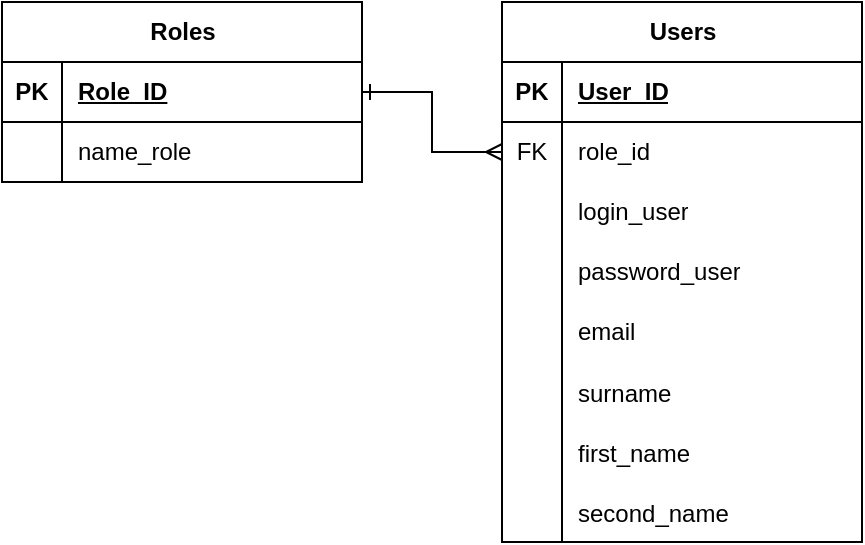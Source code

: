 <mxfile version="24.5.1" type="device" pages="4">
  <diagram id="R2lEEEUBdFMjLlhIrx00" name="Page-1">
    <mxGraphModel dx="1839" dy="582" grid="1" gridSize="10" guides="1" tooltips="1" connect="1" arrows="1" fold="1" page="1" pageScale="1" pageWidth="850" pageHeight="1100" math="0" shadow="0" extFonts="Permanent Marker^https://fonts.googleapis.com/css?family=Permanent+Marker">
      <root>
        <mxCell id="0" />
        <mxCell id="1" parent="0" />
        <mxCell id="iHA-np8JSezBQD4JuyXE-42" style="edgeStyle=orthogonalEdgeStyle;rounded=0;orthogonalLoop=1;jettySize=auto;html=1;entryX=1;entryY=0.5;entryDx=0;entryDy=0;startArrow=ERmany;startFill=0;endArrow=ERone;endFill=0;exitX=0;exitY=0.5;exitDx=0;exitDy=0;elbow=vertical;" parent="1" source="iHA-np8JSezBQD4JuyXE-39" target="iHA-np8JSezBQD4JuyXE-24" edge="1">
          <mxGeometry relative="1" as="geometry">
            <mxPoint x="-330" y="180" as="sourcePoint" />
          </mxGeometry>
        </mxCell>
        <mxCell id="iHA-np8JSezBQD4JuyXE-23" value="Roles" style="shape=table;startSize=30;container=1;collapsible=1;childLayout=tableLayout;fixedRows=1;rowLines=0;fontStyle=1;align=center;resizeLast=1;html=1;" parent="1" vertex="1">
          <mxGeometry x="-560" y="260" width="180" height="90" as="geometry" />
        </mxCell>
        <mxCell id="iHA-np8JSezBQD4JuyXE-24" value="" style="shape=tableRow;horizontal=0;startSize=0;swimlaneHead=0;swimlaneBody=0;fillColor=none;collapsible=0;dropTarget=0;points=[[0,0.5],[1,0.5]];portConstraint=eastwest;top=0;left=0;right=0;bottom=1;" parent="iHA-np8JSezBQD4JuyXE-23" vertex="1">
          <mxGeometry y="30" width="180" height="30" as="geometry" />
        </mxCell>
        <mxCell id="iHA-np8JSezBQD4JuyXE-25" value="PK" style="shape=partialRectangle;connectable=0;fillColor=none;top=0;left=0;bottom=0;right=0;fontStyle=1;overflow=hidden;whiteSpace=wrap;html=1;" parent="iHA-np8JSezBQD4JuyXE-24" vertex="1">
          <mxGeometry width="30" height="30" as="geometry">
            <mxRectangle width="30" height="30" as="alternateBounds" />
          </mxGeometry>
        </mxCell>
        <mxCell id="iHA-np8JSezBQD4JuyXE-26" value="Role_ID" style="shape=partialRectangle;connectable=0;fillColor=none;top=0;left=0;bottom=0;right=0;align=left;spacingLeft=6;fontStyle=5;overflow=hidden;whiteSpace=wrap;html=1;" parent="iHA-np8JSezBQD4JuyXE-24" vertex="1">
          <mxGeometry x="30" width="150" height="30" as="geometry">
            <mxRectangle width="150" height="30" as="alternateBounds" />
          </mxGeometry>
        </mxCell>
        <mxCell id="iHA-np8JSezBQD4JuyXE-27" value="" style="shape=tableRow;horizontal=0;startSize=0;swimlaneHead=0;swimlaneBody=0;fillColor=none;collapsible=0;dropTarget=0;points=[[0,0.5],[1,0.5]];portConstraint=eastwest;top=0;left=0;right=0;bottom=0;" parent="iHA-np8JSezBQD4JuyXE-23" vertex="1">
          <mxGeometry y="60" width="180" height="30" as="geometry" />
        </mxCell>
        <mxCell id="iHA-np8JSezBQD4JuyXE-28" value="" style="shape=partialRectangle;connectable=0;fillColor=none;top=0;left=0;bottom=0;right=0;editable=1;overflow=hidden;whiteSpace=wrap;html=1;" parent="iHA-np8JSezBQD4JuyXE-27" vertex="1">
          <mxGeometry width="30" height="30" as="geometry">
            <mxRectangle width="30" height="30" as="alternateBounds" />
          </mxGeometry>
        </mxCell>
        <mxCell id="iHA-np8JSezBQD4JuyXE-29" value="name_role" style="shape=partialRectangle;connectable=0;fillColor=none;top=0;left=0;bottom=0;right=0;align=left;spacingLeft=6;overflow=hidden;whiteSpace=wrap;html=1;" parent="iHA-np8JSezBQD4JuyXE-27" vertex="1">
          <mxGeometry x="30" width="150" height="30" as="geometry">
            <mxRectangle width="150" height="30" as="alternateBounds" />
          </mxGeometry>
        </mxCell>
        <mxCell id="iHA-np8JSezBQD4JuyXE-1" value="Users" style="shape=table;startSize=30;container=1;collapsible=1;childLayout=tableLayout;fixedRows=1;rowLines=0;fontStyle=1;align=center;resizeLast=1;html=1;" parent="1" vertex="1">
          <mxGeometry x="-310" y="260" width="180" height="270" as="geometry" />
        </mxCell>
        <mxCell id="iHA-np8JSezBQD4JuyXE-2" value="" style="shape=tableRow;horizontal=0;startSize=0;swimlaneHead=0;swimlaneBody=0;fillColor=none;collapsible=0;dropTarget=0;points=[[0,0.5],[1,0.5]];portConstraint=eastwest;top=0;left=0;right=0;bottom=1;" parent="iHA-np8JSezBQD4JuyXE-1" vertex="1">
          <mxGeometry y="30" width="180" height="30" as="geometry" />
        </mxCell>
        <mxCell id="iHA-np8JSezBQD4JuyXE-3" value="PK" style="shape=partialRectangle;connectable=0;fillColor=none;top=0;left=0;bottom=0;right=0;fontStyle=1;overflow=hidden;whiteSpace=wrap;html=1;" parent="iHA-np8JSezBQD4JuyXE-2" vertex="1">
          <mxGeometry width="30" height="30" as="geometry">
            <mxRectangle width="30" height="30" as="alternateBounds" />
          </mxGeometry>
        </mxCell>
        <mxCell id="iHA-np8JSezBQD4JuyXE-4" value="User_ID" style="shape=partialRectangle;connectable=0;fillColor=none;top=0;left=0;bottom=0;right=0;align=left;spacingLeft=6;fontStyle=5;overflow=hidden;whiteSpace=wrap;html=1;" parent="iHA-np8JSezBQD4JuyXE-2" vertex="1">
          <mxGeometry x="30" width="150" height="30" as="geometry">
            <mxRectangle width="150" height="30" as="alternateBounds" />
          </mxGeometry>
        </mxCell>
        <mxCell id="iHA-np8JSezBQD4JuyXE-39" value="" style="shape=tableRow;horizontal=0;startSize=0;swimlaneHead=0;swimlaneBody=0;fillColor=none;collapsible=0;dropTarget=0;points=[[0,0.5],[1,0.5]];portConstraint=eastwest;top=0;left=0;right=0;bottom=0;" parent="iHA-np8JSezBQD4JuyXE-1" vertex="1">
          <mxGeometry y="60" width="180" height="30" as="geometry" />
        </mxCell>
        <mxCell id="iHA-np8JSezBQD4JuyXE-40" value="FK" style="shape=partialRectangle;connectable=0;fillColor=none;top=0;left=0;bottom=0;right=0;fontStyle=0;overflow=hidden;whiteSpace=wrap;html=1;" parent="iHA-np8JSezBQD4JuyXE-39" vertex="1">
          <mxGeometry width="30" height="30" as="geometry">
            <mxRectangle width="30" height="30" as="alternateBounds" />
          </mxGeometry>
        </mxCell>
        <mxCell id="iHA-np8JSezBQD4JuyXE-41" value="role_id" style="shape=partialRectangle;connectable=0;fillColor=none;top=0;left=0;bottom=0;right=0;align=left;spacingLeft=6;fontStyle=0;overflow=hidden;whiteSpace=wrap;html=1;" parent="iHA-np8JSezBQD4JuyXE-39" vertex="1">
          <mxGeometry x="30" width="150" height="30" as="geometry">
            <mxRectangle width="150" height="30" as="alternateBounds" />
          </mxGeometry>
        </mxCell>
        <mxCell id="iHA-np8JSezBQD4JuyXE-5" value="" style="shape=tableRow;horizontal=0;startSize=0;swimlaneHead=0;swimlaneBody=0;fillColor=none;collapsible=0;dropTarget=0;points=[[0,0.5],[1,0.5]];portConstraint=eastwest;top=0;left=0;right=0;bottom=0;" parent="iHA-np8JSezBQD4JuyXE-1" vertex="1">
          <mxGeometry y="90" width="180" height="30" as="geometry" />
        </mxCell>
        <mxCell id="iHA-np8JSezBQD4JuyXE-6" value="" style="shape=partialRectangle;connectable=0;fillColor=none;top=0;left=0;bottom=0;right=0;editable=1;overflow=hidden;whiteSpace=wrap;html=1;" parent="iHA-np8JSezBQD4JuyXE-5" vertex="1">
          <mxGeometry width="30" height="30" as="geometry">
            <mxRectangle width="30" height="30" as="alternateBounds" />
          </mxGeometry>
        </mxCell>
        <mxCell id="iHA-np8JSezBQD4JuyXE-7" value="login_user" style="shape=partialRectangle;connectable=0;fillColor=none;top=0;left=0;bottom=0;right=0;align=left;spacingLeft=6;overflow=hidden;whiteSpace=wrap;html=1;" parent="iHA-np8JSezBQD4JuyXE-5" vertex="1">
          <mxGeometry x="30" width="150" height="30" as="geometry">
            <mxRectangle width="150" height="30" as="alternateBounds" />
          </mxGeometry>
        </mxCell>
        <mxCell id="iHA-np8JSezBQD4JuyXE-8" value="" style="shape=tableRow;horizontal=0;startSize=0;swimlaneHead=0;swimlaneBody=0;fillColor=none;collapsible=0;dropTarget=0;points=[[0,0.5],[1,0.5]];portConstraint=eastwest;top=0;left=0;right=0;bottom=0;" parent="iHA-np8JSezBQD4JuyXE-1" vertex="1">
          <mxGeometry y="120" width="180" height="30" as="geometry" />
        </mxCell>
        <mxCell id="iHA-np8JSezBQD4JuyXE-9" value="" style="shape=partialRectangle;connectable=0;fillColor=none;top=0;left=0;bottom=0;right=0;editable=1;overflow=hidden;whiteSpace=wrap;html=1;" parent="iHA-np8JSezBQD4JuyXE-8" vertex="1">
          <mxGeometry width="30" height="30" as="geometry">
            <mxRectangle width="30" height="30" as="alternateBounds" />
          </mxGeometry>
        </mxCell>
        <mxCell id="iHA-np8JSezBQD4JuyXE-10" value="password_user" style="shape=partialRectangle;connectable=0;fillColor=none;top=0;left=0;bottom=0;right=0;align=left;spacingLeft=6;overflow=hidden;whiteSpace=wrap;html=1;" parent="iHA-np8JSezBQD4JuyXE-8" vertex="1">
          <mxGeometry x="30" width="150" height="30" as="geometry">
            <mxRectangle width="150" height="30" as="alternateBounds" />
          </mxGeometry>
        </mxCell>
        <mxCell id="iHA-np8JSezBQD4JuyXE-11" value="" style="shape=tableRow;horizontal=0;startSize=0;swimlaneHead=0;swimlaneBody=0;fillColor=none;collapsible=0;dropTarget=0;points=[[0,0.5],[1,0.5]];portConstraint=eastwest;top=0;left=0;right=0;bottom=0;" parent="iHA-np8JSezBQD4JuyXE-1" vertex="1">
          <mxGeometry y="150" width="180" height="30" as="geometry" />
        </mxCell>
        <mxCell id="iHA-np8JSezBQD4JuyXE-12" value="" style="shape=partialRectangle;connectable=0;fillColor=none;top=0;left=0;bottom=0;right=0;editable=1;overflow=hidden;whiteSpace=wrap;html=1;" parent="iHA-np8JSezBQD4JuyXE-11" vertex="1">
          <mxGeometry width="30" height="30" as="geometry">
            <mxRectangle width="30" height="30" as="alternateBounds" />
          </mxGeometry>
        </mxCell>
        <mxCell id="iHA-np8JSezBQD4JuyXE-13" value="email" style="shape=partialRectangle;connectable=0;fillColor=none;top=0;left=0;bottom=0;right=0;align=left;spacingLeft=6;overflow=hidden;whiteSpace=wrap;html=1;" parent="iHA-np8JSezBQD4JuyXE-11" vertex="1">
          <mxGeometry x="30" width="150" height="30" as="geometry">
            <mxRectangle width="150" height="30" as="alternateBounds" />
          </mxGeometry>
        </mxCell>
        <mxCell id="iHA-np8JSezBQD4JuyXE-14" value="" style="shape=tableRow;horizontal=0;startSize=0;swimlaneHead=0;swimlaneBody=0;fillColor=none;collapsible=0;dropTarget=0;points=[[0,0.5],[1,0.5]];portConstraint=eastwest;top=0;left=0;right=0;bottom=0;" parent="iHA-np8JSezBQD4JuyXE-1" vertex="1">
          <mxGeometry y="180" width="180" height="30" as="geometry" />
        </mxCell>
        <mxCell id="iHA-np8JSezBQD4JuyXE-15" value="" style="shape=partialRectangle;connectable=0;fillColor=none;top=0;left=0;bottom=0;right=0;editable=1;overflow=hidden;" parent="iHA-np8JSezBQD4JuyXE-14" vertex="1">
          <mxGeometry width="30" height="30" as="geometry">
            <mxRectangle width="30" height="30" as="alternateBounds" />
          </mxGeometry>
        </mxCell>
        <mxCell id="iHA-np8JSezBQD4JuyXE-16" value="surname" style="shape=partialRectangle;connectable=0;fillColor=none;top=0;left=0;bottom=0;right=0;align=left;spacingLeft=6;overflow=hidden;" parent="iHA-np8JSezBQD4JuyXE-14" vertex="1">
          <mxGeometry x="30" width="150" height="30" as="geometry">
            <mxRectangle width="150" height="30" as="alternateBounds" />
          </mxGeometry>
        </mxCell>
        <mxCell id="iHA-np8JSezBQD4JuyXE-17" value="" style="shape=tableRow;horizontal=0;startSize=0;swimlaneHead=0;swimlaneBody=0;fillColor=none;collapsible=0;dropTarget=0;points=[[0,0.5],[1,0.5]];portConstraint=eastwest;top=0;left=0;right=0;bottom=0;" parent="iHA-np8JSezBQD4JuyXE-1" vertex="1">
          <mxGeometry y="210" width="180" height="30" as="geometry" />
        </mxCell>
        <mxCell id="iHA-np8JSezBQD4JuyXE-18" value="" style="shape=partialRectangle;connectable=0;fillColor=none;top=0;left=0;bottom=0;right=0;editable=1;overflow=hidden;" parent="iHA-np8JSezBQD4JuyXE-17" vertex="1">
          <mxGeometry width="30" height="30" as="geometry">
            <mxRectangle width="30" height="30" as="alternateBounds" />
          </mxGeometry>
        </mxCell>
        <mxCell id="iHA-np8JSezBQD4JuyXE-19" value="first_name" style="shape=partialRectangle;connectable=0;fillColor=none;top=0;left=0;bottom=0;right=0;align=left;spacingLeft=6;overflow=hidden;" parent="iHA-np8JSezBQD4JuyXE-17" vertex="1">
          <mxGeometry x="30" width="150" height="30" as="geometry">
            <mxRectangle width="150" height="30" as="alternateBounds" />
          </mxGeometry>
        </mxCell>
        <mxCell id="iHA-np8JSezBQD4JuyXE-20" value="" style="shape=tableRow;horizontal=0;startSize=0;swimlaneHead=0;swimlaneBody=0;fillColor=none;collapsible=0;dropTarget=0;points=[[0,0.5],[1,0.5]];portConstraint=eastwest;top=0;left=0;right=0;bottom=0;" parent="iHA-np8JSezBQD4JuyXE-1" vertex="1">
          <mxGeometry y="240" width="180" height="30" as="geometry" />
        </mxCell>
        <mxCell id="iHA-np8JSezBQD4JuyXE-21" value="" style="shape=partialRectangle;connectable=0;fillColor=none;top=0;left=0;bottom=0;right=0;editable=1;overflow=hidden;" parent="iHA-np8JSezBQD4JuyXE-20" vertex="1">
          <mxGeometry width="30" height="30" as="geometry">
            <mxRectangle width="30" height="30" as="alternateBounds" />
          </mxGeometry>
        </mxCell>
        <mxCell id="iHA-np8JSezBQD4JuyXE-22" value="second_name" style="shape=partialRectangle;connectable=0;fillColor=none;top=0;left=0;bottom=0;right=0;align=left;spacingLeft=6;overflow=hidden;" parent="iHA-np8JSezBQD4JuyXE-20" vertex="1">
          <mxGeometry x="30" width="150" height="30" as="geometry">
            <mxRectangle width="150" height="30" as="alternateBounds" />
          </mxGeometry>
        </mxCell>
      </root>
    </mxGraphModel>
  </diagram>
  <diagram id="wgQRgIakgO9jj8VnYshf" name="Страница — 2">
    <mxGraphModel dx="1434" dy="844" grid="1" gridSize="10" guides="1" tooltips="1" connect="1" arrows="1" fold="1" page="1" pageScale="1" pageWidth="827" pageHeight="1169" math="0" shadow="0">
      <root>
        <mxCell id="0" />
        <mxCell id="1" parent="0" />
        <mxCell id="0ZW8hWM08K5RvgOYK89b-3" style="edgeStyle=orthogonalEdgeStyle;rounded=0;orthogonalLoop=1;jettySize=auto;html=1;exitX=1;exitY=0.5;exitDx=0;exitDy=0;entryX=0;entryY=0.5;entryDx=0;entryDy=0;" edge="1" parent="1" source="0ZW8hWM08K5RvgOYK89b-1" target="0ZW8hWM08K5RvgOYK89b-2">
          <mxGeometry relative="1" as="geometry" />
        </mxCell>
        <mxCell id="0ZW8hWM08K5RvgOYK89b-1" value="Директор" style="rounded=0;whiteSpace=wrap;html=1;" vertex="1" parent="1">
          <mxGeometry x="350" y="250" width="120" height="60" as="geometry" />
        </mxCell>
        <mxCell id="0ZW8hWM08K5RvgOYK89b-2" value="Ученый совет" style="rounded=0;whiteSpace=wrap;html=1;" vertex="1" parent="1">
          <mxGeometry x="540" y="250" width="120" height="60" as="geometry" />
        </mxCell>
        <mxCell id="0ZW8hWM08K5RvgOYK89b-4" value="Технический факультет" style="rounded=0;whiteSpace=wrap;html=1;" vertex="1" parent="1">
          <mxGeometry x="270" y="390" width="120" height="60" as="geometry" />
        </mxCell>
        <mxCell id="0ZW8hWM08K5RvgOYK89b-5" value="Факультет заочной формы обучения" style="rounded=0;whiteSpace=wrap;html=1;" vertex="1" parent="1">
          <mxGeometry x="490" y="390" width="120" height="60" as="geometry" />
        </mxCell>
        <mxCell id="0ZW8hWM08K5RvgOYK89b-11" value="" style="group" vertex="1" connectable="0" parent="1">
          <mxGeometry x="262.5" y="500" width="135" height="80" as="geometry" />
        </mxCell>
        <mxCell id="0ZW8hWM08K5RvgOYK89b-6" value="" style="rounded=0;whiteSpace=wrap;html=1;" vertex="1" parent="0ZW8hWM08K5RvgOYK89b-11">
          <mxGeometry x="15" width="120" height="60" as="geometry" />
        </mxCell>
        <mxCell id="0ZW8hWM08K5RvgOYK89b-7" value="" style="rounded=0;whiteSpace=wrap;html=1;" vertex="1" parent="0ZW8hWM08K5RvgOYK89b-11">
          <mxGeometry x="10" y="6" width="120" height="60" as="geometry" />
        </mxCell>
        <mxCell id="0ZW8hWM08K5RvgOYK89b-8" value="" style="rounded=0;whiteSpace=wrap;html=1;" vertex="1" parent="0ZW8hWM08K5RvgOYK89b-11">
          <mxGeometry x="5" y="13" width="120" height="60" as="geometry" />
        </mxCell>
        <mxCell id="0ZW8hWM08K5RvgOYK89b-10" value="Кафедры" style="rounded=0;whiteSpace=wrap;html=1;" vertex="1" parent="0ZW8hWM08K5RvgOYK89b-11">
          <mxGeometry y="20" width="120" height="60" as="geometry" />
        </mxCell>
      </root>
    </mxGraphModel>
  </diagram>
  <diagram id="IPfK_-AX7B4LM8RJzVeE" name="Страница — 3">
    <mxGraphModel dx="2022" dy="703" grid="1" gridSize="10" guides="1" tooltips="1" connect="1" arrows="1" fold="1" page="1" pageScale="1" pageWidth="827" pageHeight="1169" math="0" shadow="0">
      <root>
        <mxCell id="0" />
        <mxCell id="1" parent="0" />
        <mxCell id="497NxAN2Nfax31zFoyun-2" style="edgeStyle=orthogonalEdgeStyle;rounded=0;orthogonalLoop=1;jettySize=auto;html=1;exitX=1;exitY=0.5;exitDx=0;exitDy=0;entryX=0;entryY=0.5;entryDx=0;entryDy=0;endArrow=classic;endFill=1;" edge="1" parent="1" source="-vNPGKMuexeVNrsINXL4-1" target="497NxAN2Nfax31zFoyun-1">
          <mxGeometry relative="1" as="geometry" />
        </mxCell>
        <mxCell id="497NxAN2Nfax31zFoyun-40" value="1" style="edgeLabel;html=1;align=center;verticalAlign=middle;resizable=0;points=[];" vertex="1" connectable="0" parent="497NxAN2Nfax31zFoyun-2">
          <mxGeometry x="-0.326" relative="1" as="geometry">
            <mxPoint as="offset" />
          </mxGeometry>
        </mxCell>
        <mxCell id="497NxAN2Nfax31zFoyun-18" style="rounded=0;orthogonalLoop=1;jettySize=auto;html=1;exitX=0.5;exitY=1;exitDx=0;exitDy=0;entryX=0.5;entryY=0;entryDx=0;entryDy=0;endArrow=classic;endFill=1;" edge="1" parent="1" source="-vNPGKMuexeVNrsINXL4-1" target="497NxAN2Nfax31zFoyun-17">
          <mxGeometry relative="1" as="geometry" />
        </mxCell>
        <mxCell id="497NxAN2Nfax31zFoyun-46" value="1" style="edgeLabel;html=1;align=center;verticalAlign=middle;resizable=0;points=[];" vertex="1" connectable="0" parent="497NxAN2Nfax31zFoyun-18">
          <mxGeometry x="-0.252" y="3" relative="1" as="geometry">
            <mxPoint as="offset" />
          </mxGeometry>
        </mxCell>
        <mxCell id="-vNPGKMuexeVNrsINXL4-1" value="Сотрудник" style="rounded=1;arcSize=10;whiteSpace=wrap;html=1;align=center;" vertex="1" parent="1">
          <mxGeometry x="-20" y="980" width="100" height="40" as="geometry" />
        </mxCell>
        <mxCell id="497NxAN2Nfax31zFoyun-5" style="edgeStyle=orthogonalEdgeStyle;rounded=0;orthogonalLoop=1;jettySize=auto;html=1;exitX=0.5;exitY=1;exitDx=0;exitDy=0;entryX=0.5;entryY=0;entryDx=0;entryDy=0;endArrow=classic;endFill=1;" edge="1" parent="1" source="-vNPGKMuexeVNrsINXL4-2" target="497NxAN2Nfax31zFoyun-4">
          <mxGeometry relative="1" as="geometry" />
        </mxCell>
        <mxCell id="497NxAN2Nfax31zFoyun-42" value="1" style="edgeLabel;html=1;align=center;verticalAlign=middle;resizable=0;points=[];" vertex="1" connectable="0" parent="497NxAN2Nfax31zFoyun-5">
          <mxGeometry x="0.134" relative="1" as="geometry">
            <mxPoint as="offset" />
          </mxGeometry>
        </mxCell>
        <mxCell id="497NxAN2Nfax31zFoyun-38" style="rounded=0;orthogonalLoop=1;jettySize=auto;html=1;exitX=0.5;exitY=0;exitDx=0;exitDy=0;entryX=0.5;entryY=1;entryDx=0;entryDy=0;endArrow=none;endFill=0;" edge="1" parent="1" source="-vNPGKMuexeVNrsINXL4-2" target="497NxAN2Nfax31zFoyun-39">
          <mxGeometry relative="1" as="geometry">
            <mxPoint x="439.862" y="920" as="targetPoint" />
          </mxGeometry>
        </mxCell>
        <mxCell id="497NxAN2Nfax31zFoyun-61" style="rounded=0;orthogonalLoop=1;jettySize=auto;html=1;exitX=0.5;exitY=0;exitDx=0;exitDy=0;entryX=0.5;entryY=1;entryDx=0;entryDy=0;endArrow=none;endFill=0;" edge="1" parent="1" source="-vNPGKMuexeVNrsINXL4-2" target="497NxAN2Nfax31zFoyun-60">
          <mxGeometry relative="1" as="geometry" />
        </mxCell>
        <mxCell id="-vNPGKMuexeVNrsINXL4-2" value="ГПД" style="rounded=1;arcSize=10;whiteSpace=wrap;html=1;align=center;" vertex="1" parent="1">
          <mxGeometry x="390" y="980" width="100" height="40" as="geometry" />
        </mxCell>
        <mxCell id="497NxAN2Nfax31zFoyun-3" style="edgeStyle=orthogonalEdgeStyle;rounded=0;orthogonalLoop=1;jettySize=auto;html=1;exitX=1;exitY=0.5;exitDx=0;exitDy=0;entryX=0;entryY=0.5;entryDx=0;entryDy=0;endArrow=classic;endFill=1;" edge="1" parent="1" source="497NxAN2Nfax31zFoyun-1" target="-vNPGKMuexeVNrsINXL4-2">
          <mxGeometry relative="1" as="geometry" />
        </mxCell>
        <mxCell id="497NxAN2Nfax31zFoyun-41" value="M" style="edgeLabel;html=1;align=center;verticalAlign=middle;resizable=0;points=[];" vertex="1" connectable="0" parent="497NxAN2Nfax31zFoyun-3">
          <mxGeometry x="-0.097" y="1" relative="1" as="geometry">
            <mxPoint as="offset" />
          </mxGeometry>
        </mxCell>
        <mxCell id="497NxAN2Nfax31zFoyun-50" style="edgeStyle=orthogonalEdgeStyle;rounded=0;orthogonalLoop=1;jettySize=auto;html=1;exitX=0.5;exitY=1;exitDx=0;exitDy=0;entryX=0.5;entryY=0;entryDx=0;entryDy=0;" edge="1" parent="1" source="497NxAN2Nfax31zFoyun-1" target="497NxAN2Nfax31zFoyun-49">
          <mxGeometry relative="1" as="geometry" />
        </mxCell>
        <mxCell id="497NxAN2Nfax31zFoyun-54" value="N" style="edgeLabel;html=1;align=center;verticalAlign=middle;resizable=0;points=[];" vertex="1" connectable="0" parent="497NxAN2Nfax31zFoyun-50">
          <mxGeometry x="-0.211" relative="1" as="geometry">
            <mxPoint as="offset" />
          </mxGeometry>
        </mxCell>
        <mxCell id="497NxAN2Nfax31zFoyun-1" value="Заключает" style="shape=rhombus;perimeter=rhombusPerimeter;whiteSpace=wrap;html=1;align=center;" vertex="1" parent="1">
          <mxGeometry x="170" y="970" width="120" height="60" as="geometry" />
        </mxCell>
        <mxCell id="497NxAN2Nfax31zFoyun-4" value="Содержит" style="shape=rhombus;perimeter=rhombusPerimeter;whiteSpace=wrap;html=1;align=center;" vertex="1" parent="1">
          <mxGeometry x="380" y="1070" width="120" height="60" as="geometry" />
        </mxCell>
        <mxCell id="497NxAN2Nfax31zFoyun-6" value="Дисциплина" style="rounded=1;arcSize=10;whiteSpace=wrap;html=1;align=center;" vertex="1" parent="1">
          <mxGeometry x="390" y="1190" width="100" height="40" as="geometry" />
        </mxCell>
        <mxCell id="497NxAN2Nfax31zFoyun-8" style="rounded=0;orthogonalLoop=1;jettySize=auto;html=1;exitX=0.5;exitY=1;exitDx=0;exitDy=0;entryX=0.5;entryY=0;entryDx=0;entryDy=0;endArrow=none;endFill=0;" edge="1" parent="1" source="497NxAN2Nfax31zFoyun-9" target="-vNPGKMuexeVNrsINXL4-1">
          <mxGeometry relative="1" as="geometry">
            <mxPoint x="-80" y="960" as="sourcePoint" />
          </mxGeometry>
        </mxCell>
        <mxCell id="497NxAN2Nfax31zFoyun-9" value="ФИО" style="ellipse;whiteSpace=wrap;html=1;align=center;" vertex="1" parent="1">
          <mxGeometry x="-130" y="910" width="100" height="40" as="geometry" />
        </mxCell>
        <mxCell id="497NxAN2Nfax31zFoyun-10" value="Паспортные данные" style="ellipse;whiteSpace=wrap;html=1;align=center;" vertex="1" parent="1">
          <mxGeometry x="-20" y="900" width="100" height="40" as="geometry" />
        </mxCell>
        <mxCell id="497NxAN2Nfax31zFoyun-11" style="rounded=0;orthogonalLoop=1;jettySize=auto;html=1;exitX=0.5;exitY=0;exitDx=0;exitDy=0;entryX=0.5;entryY=1;entryDx=0;entryDy=0;endArrow=none;endFill=0;" edge="1" parent="1" source="-vNPGKMuexeVNrsINXL4-1" target="497NxAN2Nfax31zFoyun-10">
          <mxGeometry relative="1" as="geometry" />
        </mxCell>
        <mxCell id="497NxAN2Nfax31zFoyun-13" style="rounded=0;orthogonalLoop=1;jettySize=auto;html=1;exitX=1;exitY=0.5;exitDx=0;exitDy=0;entryX=0;entryY=0.5;entryDx=0;entryDy=0;endArrow=none;endFill=0;" edge="1" parent="1" source="497NxAN2Nfax31zFoyun-12" target="-vNPGKMuexeVNrsINXL4-1">
          <mxGeometry relative="1" as="geometry" />
        </mxCell>
        <mxCell id="497NxAN2Nfax31zFoyun-12" value="СНИЛС" style="ellipse;whiteSpace=wrap;html=1;align=center;" vertex="1" parent="1">
          <mxGeometry x="-170" y="980" width="100" height="40" as="geometry" />
        </mxCell>
        <mxCell id="497NxAN2Nfax31zFoyun-15" style="rounded=0;orthogonalLoop=1;jettySize=auto;html=1;exitX=1;exitY=0;exitDx=0;exitDy=0;entryX=0.5;entryY=1;entryDx=0;entryDy=0;endArrow=none;endFill=0;" edge="1" parent="1" source="497NxAN2Nfax31zFoyun-14" target="-vNPGKMuexeVNrsINXL4-1">
          <mxGeometry relative="1" as="geometry" />
        </mxCell>
        <mxCell id="497NxAN2Nfax31zFoyun-14" value="ИНН" style="ellipse;whiteSpace=wrap;html=1;align=center;" vertex="1" parent="1">
          <mxGeometry x="-150" y="1050" width="100" height="40" as="geometry" />
        </mxCell>
        <mxCell id="497NxAN2Nfax31zFoyun-16" value="Научное звание" style="rounded=1;arcSize=10;whiteSpace=wrap;html=1;align=center;" vertex="1" parent="1">
          <mxGeometry x="-20" y="1180" width="100" height="40" as="geometry" />
        </mxCell>
        <mxCell id="497NxAN2Nfax31zFoyun-19" style="rounded=0;orthogonalLoop=1;jettySize=auto;html=1;exitX=0.5;exitY=1;exitDx=0;exitDy=0;entryX=0.5;entryY=0;entryDx=0;entryDy=0;endArrow=classic;endFill=1;" edge="1" parent="1" source="497NxAN2Nfax31zFoyun-17" target="497NxAN2Nfax31zFoyun-16">
          <mxGeometry relative="1" as="geometry" />
        </mxCell>
        <mxCell id="497NxAN2Nfax31zFoyun-47" value="1" style="edgeLabel;html=1;align=center;verticalAlign=middle;resizable=0;points=[];" vertex="1" connectable="0" parent="497NxAN2Nfax31zFoyun-19">
          <mxGeometry x="0.12" y="1" relative="1" as="geometry">
            <mxPoint x="-1" y="-8" as="offset" />
          </mxGeometry>
        </mxCell>
        <mxCell id="497NxAN2Nfax31zFoyun-17" value="Имеет" style="shape=rhombus;perimeter=rhombusPerimeter;whiteSpace=wrap;html=1;align=center;" vertex="1" parent="1">
          <mxGeometry x="-30" y="1070" width="120" height="60" as="geometry" />
        </mxCell>
        <mxCell id="497NxAN2Nfax31zFoyun-21" style="rounded=0;orthogonalLoop=1;jettySize=auto;html=1;exitX=1;exitY=0.5;exitDx=0;exitDy=0;entryX=0;entryY=0.5;entryDx=0;entryDy=0;endArrow=none;endFill=0;" edge="1" parent="1" source="497NxAN2Nfax31zFoyun-20" target="497NxAN2Nfax31zFoyun-16">
          <mxGeometry relative="1" as="geometry" />
        </mxCell>
        <mxCell id="497NxAN2Nfax31zFoyun-20" value="Наименование" style="ellipse;whiteSpace=wrap;html=1;align=center;" vertex="1" parent="1">
          <mxGeometry x="-160" y="1180" width="100" height="40" as="geometry" />
        </mxCell>
        <mxCell id="497NxAN2Nfax31zFoyun-23" style="rounded=0;orthogonalLoop=1;jettySize=auto;html=1;entryX=0.5;entryY=1;entryDx=0;entryDy=0;endArrow=none;endFill=0;exitX=0.5;exitY=0;exitDx=0;exitDy=0;" edge="1" parent="1" source="497NxAN2Nfax31zFoyun-22" target="497NxAN2Nfax31zFoyun-16">
          <mxGeometry relative="1" as="geometry">
            <mxPoint y="1250" as="sourcePoint" />
          </mxGeometry>
        </mxCell>
        <mxCell id="497NxAN2Nfax31zFoyun-22" value="Ставка за аккадемический час" style="ellipse;whiteSpace=wrap;html=1;align=center;" vertex="1" parent="1">
          <mxGeometry x="-20" y="1250" width="100" height="50" as="geometry" />
        </mxCell>
        <mxCell id="497NxAN2Nfax31zFoyun-25" style="rounded=0;orthogonalLoop=1;jettySize=auto;html=1;exitX=0.5;exitY=0;exitDx=0;exitDy=0;entryX=0.5;entryY=1;entryDx=0;entryDy=0;endArrow=none;endFill=0;startArrow=classic;startFill=1;" edge="1" parent="1" source="497NxAN2Nfax31zFoyun-6" target="497NxAN2Nfax31zFoyun-4">
          <mxGeometry relative="1" as="geometry">
            <mxPoint x="380" y="1210" as="sourcePoint" />
            <mxPoint x="380" y="1160" as="targetPoint" />
          </mxGeometry>
        </mxCell>
        <mxCell id="497NxAN2Nfax31zFoyun-43" value="N" style="edgeLabel;html=1;align=center;verticalAlign=middle;resizable=0;points=[];" vertex="1" connectable="0" parent="497NxAN2Nfax31zFoyun-25">
          <mxGeometry x="-0.117" relative="1" as="geometry">
            <mxPoint as="offset" />
          </mxGeometry>
        </mxCell>
        <mxCell id="497NxAN2Nfax31zFoyun-26" style="rounded=0;orthogonalLoop=1;jettySize=auto;html=1;exitX=0.5;exitY=0;exitDx=0;exitDy=0;endArrow=none;endFill=0;entryX=0.5;entryY=1;entryDx=0;entryDy=0;" edge="1" parent="1" source="497NxAN2Nfax31zFoyun-27" target="497NxAN2Nfax31zFoyun-6">
          <mxGeometry relative="1" as="geometry">
            <mxPoint x="450" y="1260" as="targetPoint" />
          </mxGeometry>
        </mxCell>
        <mxCell id="497NxAN2Nfax31zFoyun-27" value="Наименование" style="ellipse;whiteSpace=wrap;html=1;align=center;" vertex="1" parent="1">
          <mxGeometry x="460" y="1260" width="100" height="40" as="geometry" />
        </mxCell>
        <mxCell id="497NxAN2Nfax31zFoyun-28" style="rounded=0;orthogonalLoop=1;jettySize=auto;html=1;exitX=0.5;exitY=0;exitDx=0;exitDy=0;entryX=0.5;entryY=1;entryDx=0;entryDy=0;endArrow=none;endFill=0;" edge="1" parent="1" source="497NxAN2Nfax31zFoyun-29" target="497NxAN2Nfax31zFoyun-6">
          <mxGeometry relative="1" as="geometry">
            <mxPoint x="530" y="1290" as="targetPoint" />
          </mxGeometry>
        </mxCell>
        <mxCell id="497NxAN2Nfax31zFoyun-29" value="Всего часов" style="ellipse;whiteSpace=wrap;html=1;align=center;" vertex="1" parent="1">
          <mxGeometry x="330" y="1260" width="100" height="40" as="geometry" />
        </mxCell>
        <mxCell id="497NxAN2Nfax31zFoyun-31" style="edgeStyle=orthogonalEdgeStyle;rounded=0;orthogonalLoop=1;jettySize=auto;html=1;exitX=1;exitY=0.5;exitDx=0;exitDy=0;entryX=0;entryY=0.5;entryDx=0;entryDy=0;endArrow=classic;endFill=1;" edge="1" parent="1" target="497NxAN2Nfax31zFoyun-33" source="497NxAN2Nfax31zFoyun-6">
          <mxGeometry relative="1" as="geometry">
            <mxPoint x="490" y="1210" as="sourcePoint" />
          </mxGeometry>
        </mxCell>
        <mxCell id="497NxAN2Nfax31zFoyun-45" value="N" style="edgeLabel;html=1;align=center;verticalAlign=middle;resizable=0;points=[];" vertex="1" connectable="0" parent="497NxAN2Nfax31zFoyun-31">
          <mxGeometry x="-0.137" y="2" relative="1" as="geometry">
            <mxPoint as="offset" />
          </mxGeometry>
        </mxCell>
        <mxCell id="497NxAN2Nfax31zFoyun-34" style="edgeStyle=orthogonalEdgeStyle;rounded=0;orthogonalLoop=1;jettySize=auto;html=1;exitX=0.5;exitY=0;exitDx=0;exitDy=0;entryX=0.5;entryY=1;entryDx=0;entryDy=0;endArrow=classic;endFill=1;" edge="1" parent="1" source="497NxAN2Nfax31zFoyun-33" target="497NxAN2Nfax31zFoyun-35">
          <mxGeometry relative="1" as="geometry">
            <mxPoint x="600" y="1140" as="targetPoint" />
          </mxGeometry>
        </mxCell>
        <mxCell id="497NxAN2Nfax31zFoyun-44" value="N" style="edgeLabel;html=1;align=center;verticalAlign=middle;resizable=0;points=[];" vertex="1" connectable="0" parent="497NxAN2Nfax31zFoyun-34">
          <mxGeometry x="-0.06" y="1" relative="1" as="geometry">
            <mxPoint as="offset" />
          </mxGeometry>
        </mxCell>
        <mxCell id="497NxAN2Nfax31zFoyun-33" value="Преподаётся" style="shape=rhombus;perimeter=rhombusPerimeter;whiteSpace=wrap;html=1;align=center;" vertex="1" parent="1">
          <mxGeometry x="540" y="1180" width="120" height="60" as="geometry" />
        </mxCell>
        <mxCell id="497NxAN2Nfax31zFoyun-37" style="rounded=0;orthogonalLoop=1;jettySize=auto;html=1;exitX=0.5;exitY=0;exitDx=0;exitDy=0;entryX=0.5;entryY=1;entryDx=0;entryDy=0;endArrow=none;endFill=0;" edge="1" parent="1" source="497NxAN2Nfax31zFoyun-35" target="497NxAN2Nfax31zFoyun-36">
          <mxGeometry relative="1" as="geometry" />
        </mxCell>
        <mxCell id="497NxAN2Nfax31zFoyun-35" value="Группа" style="rounded=1;arcSize=10;whiteSpace=wrap;html=1;align=center;" vertex="1" parent="1">
          <mxGeometry x="550" y="1080" width="100" height="40" as="geometry" />
        </mxCell>
        <mxCell id="497NxAN2Nfax31zFoyun-36" value="Наименование" style="ellipse;whiteSpace=wrap;html=1;align=center;" vertex="1" parent="1">
          <mxGeometry x="550" y="1010" width="100" height="40" as="geometry" />
        </mxCell>
        <mxCell id="497NxAN2Nfax31zFoyun-39" value="Дата заключения" style="ellipse;whiteSpace=wrap;html=1;align=center;" vertex="1" parent="1">
          <mxGeometry x="390" y="900" width="100" height="40" as="geometry" />
        </mxCell>
        <mxCell id="497NxAN2Nfax31zFoyun-52" style="edgeStyle=orthogonalEdgeStyle;rounded=0;orthogonalLoop=1;jettySize=auto;html=1;exitX=0.5;exitY=1;exitDx=0;exitDy=0;entryX=0.5;entryY=0;entryDx=0;entryDy=0;" edge="1" parent="1" source="497NxAN2Nfax31zFoyun-49" target="497NxAN2Nfax31zFoyun-51">
          <mxGeometry relative="1" as="geometry" />
        </mxCell>
        <mxCell id="497NxAN2Nfax31zFoyun-55" value="1" style="edgeLabel;html=1;align=center;verticalAlign=middle;resizable=0;points=[];" vertex="1" connectable="0" parent="497NxAN2Nfax31zFoyun-52">
          <mxGeometry x="-0.147" y="-1" relative="1" as="geometry">
            <mxPoint as="offset" />
          </mxGeometry>
        </mxCell>
        <mxCell id="497NxAN2Nfax31zFoyun-49" value="Акт сдачи-приёмки" style="rounded=1;arcSize=10;whiteSpace=wrap;html=1;align=center;" vertex="1" parent="1">
          <mxGeometry x="180" y="1080" width="100" height="40" as="geometry" />
        </mxCell>
        <mxCell id="497NxAN2Nfax31zFoyun-53" style="edgeStyle=orthogonalEdgeStyle;rounded=0;orthogonalLoop=1;jettySize=auto;html=1;exitX=1;exitY=0.5;exitDx=0;exitDy=0;entryX=0;entryY=0.5;entryDx=0;entryDy=0;" edge="1" parent="1" source="497NxAN2Nfax31zFoyun-51" target="497NxAN2Nfax31zFoyun-6">
          <mxGeometry relative="1" as="geometry" />
        </mxCell>
        <mxCell id="497NxAN2Nfax31zFoyun-56" value="N" style="edgeLabel;html=1;align=center;verticalAlign=middle;resizable=0;points=[];" vertex="1" connectable="0" parent="497NxAN2Nfax31zFoyun-53">
          <mxGeometry x="-0.097" y="2" relative="1" as="geometry">
            <mxPoint as="offset" />
          </mxGeometry>
        </mxCell>
        <mxCell id="497NxAN2Nfax31zFoyun-51" value="Содержит" style="shape=rhombus;perimeter=rhombusPerimeter;whiteSpace=wrap;html=1;align=center;" vertex="1" parent="1">
          <mxGeometry x="170" y="1180" width="120" height="60" as="geometry" />
        </mxCell>
        <mxCell id="497NxAN2Nfax31zFoyun-60" value="Номер" style="ellipse;whiteSpace=wrap;html=1;align=center;fontStyle=4;" vertex="1" parent="1">
          <mxGeometry x="510" y="900" width="100" height="40" as="geometry" />
        </mxCell>
        <mxCell id="497NxAN2Nfax31zFoyun-63" style="rounded=0;orthogonalLoop=1;jettySize=auto;html=1;exitX=1;exitY=0.5;exitDx=0;exitDy=0;entryX=0.5;entryY=1;entryDx=0;entryDy=0;endArrow=none;endFill=0;" edge="1" parent="1" source="497NxAN2Nfax31zFoyun-49" target="497NxAN2Nfax31zFoyun-64">
          <mxGeometry relative="1" as="geometry">
            <mxPoint x="310" y="1070" as="targetPoint" />
          </mxGeometry>
        </mxCell>
        <mxCell id="497NxAN2Nfax31zFoyun-64" value="Номер" style="ellipse;whiteSpace=wrap;html=1;align=center;fontStyle=4;" vertex="1" parent="1">
          <mxGeometry x="280" y="1040" width="100" height="40" as="geometry" />
        </mxCell>
        <mxCell id="497NxAN2Nfax31zFoyun-66" style="rounded=0;orthogonalLoop=1;jettySize=auto;html=1;exitX=0.5;exitY=1;exitDx=0;exitDy=0;entryX=0;entryY=0.5;entryDx=0;entryDy=0;endArrow=none;endFill=0;" edge="1" parent="1" source="497NxAN2Nfax31zFoyun-65" target="497NxAN2Nfax31zFoyun-49">
          <mxGeometry relative="1" as="geometry" />
        </mxCell>
        <mxCell id="497NxAN2Nfax31zFoyun-65" value="Дата заключения" style="ellipse;whiteSpace=wrap;html=1;align=center;" vertex="1" parent="1">
          <mxGeometry x="80" y="1040" width="100" height="40" as="geometry" />
        </mxCell>
      </root>
    </mxGraphModel>
  </diagram>
  <diagram id="Dh60yKLOH4kLlfsloprv" name="Страница — 4">
    <mxGraphModel dx="1816" dy="582" grid="1" gridSize="10" guides="1" tooltips="1" connect="1" arrows="1" fold="1" page="1" pageScale="1" pageWidth="827" pageHeight="1169" math="0" shadow="0">
      <root>
        <mxCell id="0" />
        <mxCell id="1" parent="0" />
        <mxCell id="4sPI2-QWxt80oDBvdYIR-1" value="Должности" style="shape=table;startSize=30;container=1;collapsible=1;childLayout=tableLayout;fixedRows=1;rowLines=0;fontStyle=1;align=center;resizeLast=1;html=1;" parent="1" vertex="1">
          <mxGeometry x="-180" y="790" width="180" height="90" as="geometry" />
        </mxCell>
        <mxCell id="4sPI2-QWxt80oDBvdYIR-2" value="" style="shape=tableRow;horizontal=0;startSize=0;swimlaneHead=0;swimlaneBody=0;fillColor=none;collapsible=0;dropTarget=0;points=[[0,0.5],[1,0.5]];portConstraint=eastwest;top=0;left=0;right=0;bottom=1;" parent="4sPI2-QWxt80oDBvdYIR-1" vertex="1">
          <mxGeometry y="30" width="180" height="30" as="geometry" />
        </mxCell>
        <mxCell id="4sPI2-QWxt80oDBvdYIR-3" value="PK" style="shape=partialRectangle;connectable=0;fillColor=none;top=0;left=0;bottom=0;right=0;fontStyle=1;overflow=hidden;whiteSpace=wrap;html=1;" parent="4sPI2-QWxt80oDBvdYIR-2" vertex="1">
          <mxGeometry width="30" height="30" as="geometry">
            <mxRectangle width="30" height="30" as="alternateBounds" />
          </mxGeometry>
        </mxCell>
        <mxCell id="4sPI2-QWxt80oDBvdYIR-4" value="Код должности" style="shape=partialRectangle;connectable=0;fillColor=none;top=0;left=0;bottom=0;right=0;align=left;spacingLeft=6;fontStyle=5;overflow=hidden;whiteSpace=wrap;html=1;" parent="4sPI2-QWxt80oDBvdYIR-2" vertex="1">
          <mxGeometry x="30" width="150" height="30" as="geometry">
            <mxRectangle width="150" height="30" as="alternateBounds" />
          </mxGeometry>
        </mxCell>
        <mxCell id="4sPI2-QWxt80oDBvdYIR-5" value="" style="shape=tableRow;horizontal=0;startSize=0;swimlaneHead=0;swimlaneBody=0;fillColor=none;collapsible=0;dropTarget=0;points=[[0,0.5],[1,0.5]];portConstraint=eastwest;top=0;left=0;right=0;bottom=0;" parent="4sPI2-QWxt80oDBvdYIR-1" vertex="1">
          <mxGeometry y="60" width="180" height="30" as="geometry" />
        </mxCell>
        <mxCell id="4sPI2-QWxt80oDBvdYIR-6" value="" style="shape=partialRectangle;connectable=0;fillColor=none;top=0;left=0;bottom=0;right=0;editable=1;overflow=hidden;whiteSpace=wrap;html=1;" parent="4sPI2-QWxt80oDBvdYIR-5" vertex="1">
          <mxGeometry width="30" height="30" as="geometry">
            <mxRectangle width="30" height="30" as="alternateBounds" />
          </mxGeometry>
        </mxCell>
        <mxCell id="4sPI2-QWxt80oDBvdYIR-7" value="Наименование" style="shape=partialRectangle;connectable=0;fillColor=none;top=0;left=0;bottom=0;right=0;align=left;spacingLeft=6;overflow=hidden;whiteSpace=wrap;html=1;" parent="4sPI2-QWxt80oDBvdYIR-5" vertex="1">
          <mxGeometry x="30" width="150" height="30" as="geometry">
            <mxRectangle width="150" height="30" as="alternateBounds" />
          </mxGeometry>
        </mxCell>
        <mxCell id="4sPI2-QWxt80oDBvdYIR-14" value="Пользователи" style="shape=table;startSize=30;container=1;collapsible=1;childLayout=tableLayout;fixedRows=1;rowLines=0;fontStyle=1;align=center;resizeLast=1;html=1;" parent="1" vertex="1">
          <mxGeometry x="110" y="640" width="180" height="210" as="geometry" />
        </mxCell>
        <mxCell id="4sPI2-QWxt80oDBvdYIR-15" value="" style="shape=tableRow;horizontal=0;startSize=0;swimlaneHead=0;swimlaneBody=0;fillColor=none;collapsible=0;dropTarget=0;points=[[0,0.5],[1,0.5]];portConstraint=eastwest;top=0;left=0;right=0;bottom=1;" parent="4sPI2-QWxt80oDBvdYIR-14" vertex="1">
          <mxGeometry y="30" width="180" height="30" as="geometry" />
        </mxCell>
        <mxCell id="4sPI2-QWxt80oDBvdYIR-16" value="PK" style="shape=partialRectangle;connectable=0;fillColor=none;top=0;left=0;bottom=0;right=0;fontStyle=1;overflow=hidden;whiteSpace=wrap;html=1;" parent="4sPI2-QWxt80oDBvdYIR-15" vertex="1">
          <mxGeometry width="30" height="30" as="geometry">
            <mxRectangle width="30" height="30" as="alternateBounds" />
          </mxGeometry>
        </mxCell>
        <mxCell id="4sPI2-QWxt80oDBvdYIR-17" value="Код пользователя" style="shape=partialRectangle;connectable=0;fillColor=none;top=0;left=0;bottom=0;right=0;align=left;spacingLeft=6;fontStyle=5;overflow=hidden;whiteSpace=wrap;html=1;" parent="4sPI2-QWxt80oDBvdYIR-15" vertex="1">
          <mxGeometry x="30" width="150" height="30" as="geometry">
            <mxRectangle width="150" height="30" as="alternateBounds" />
          </mxGeometry>
        </mxCell>
        <mxCell id="4sPI2-QWxt80oDBvdYIR-18" value="" style="shape=tableRow;horizontal=0;startSize=0;swimlaneHead=0;swimlaneBody=0;fillColor=none;collapsible=0;dropTarget=0;points=[[0,0.5],[1,0.5]];portConstraint=eastwest;top=0;left=0;right=0;bottom=0;" parent="4sPI2-QWxt80oDBvdYIR-14" vertex="1">
          <mxGeometry y="60" width="180" height="30" as="geometry" />
        </mxCell>
        <mxCell id="4sPI2-QWxt80oDBvdYIR-19" value="" style="shape=partialRectangle;connectable=0;fillColor=none;top=0;left=0;bottom=0;right=0;editable=1;overflow=hidden;whiteSpace=wrap;html=1;" parent="4sPI2-QWxt80oDBvdYIR-18" vertex="1">
          <mxGeometry width="30" height="30" as="geometry">
            <mxRectangle width="30" height="30" as="alternateBounds" />
          </mxGeometry>
        </mxCell>
        <mxCell id="4sPI2-QWxt80oDBvdYIR-20" value="Логин" style="shape=partialRectangle;connectable=0;fillColor=none;top=0;left=0;bottom=0;right=0;align=left;spacingLeft=6;overflow=hidden;whiteSpace=wrap;html=1;" parent="4sPI2-QWxt80oDBvdYIR-18" vertex="1">
          <mxGeometry x="30" width="150" height="30" as="geometry">
            <mxRectangle width="150" height="30" as="alternateBounds" />
          </mxGeometry>
        </mxCell>
        <mxCell id="4sPI2-QWxt80oDBvdYIR-21" value="" style="shape=tableRow;horizontal=0;startSize=0;swimlaneHead=0;swimlaneBody=0;fillColor=none;collapsible=0;dropTarget=0;points=[[0,0.5],[1,0.5]];portConstraint=eastwest;top=0;left=0;right=0;bottom=0;" parent="4sPI2-QWxt80oDBvdYIR-14" vertex="1">
          <mxGeometry y="90" width="180" height="30" as="geometry" />
        </mxCell>
        <mxCell id="4sPI2-QWxt80oDBvdYIR-22" value="" style="shape=partialRectangle;connectable=0;fillColor=none;top=0;left=0;bottom=0;right=0;editable=1;overflow=hidden;whiteSpace=wrap;html=1;" parent="4sPI2-QWxt80oDBvdYIR-21" vertex="1">
          <mxGeometry width="30" height="30" as="geometry">
            <mxRectangle width="30" height="30" as="alternateBounds" />
          </mxGeometry>
        </mxCell>
        <mxCell id="4sPI2-QWxt80oDBvdYIR-23" value="Пароль" style="shape=partialRectangle;connectable=0;fillColor=none;top=0;left=0;bottom=0;right=0;align=left;spacingLeft=6;overflow=hidden;whiteSpace=wrap;html=1;" parent="4sPI2-QWxt80oDBvdYIR-21" vertex="1">
          <mxGeometry x="30" width="150" height="30" as="geometry">
            <mxRectangle width="150" height="30" as="alternateBounds" />
          </mxGeometry>
        </mxCell>
        <mxCell id="4sPI2-QWxt80oDBvdYIR-24" value="" style="shape=tableRow;horizontal=0;startSize=0;swimlaneHead=0;swimlaneBody=0;fillColor=none;collapsible=0;dropTarget=0;points=[[0,0.5],[1,0.5]];portConstraint=eastwest;top=0;left=0;right=0;bottom=0;" parent="4sPI2-QWxt80oDBvdYIR-14" vertex="1">
          <mxGeometry y="120" width="180" height="30" as="geometry" />
        </mxCell>
        <mxCell id="4sPI2-QWxt80oDBvdYIR-25" value="" style="shape=partialRectangle;connectable=0;fillColor=none;top=0;left=0;bottom=0;right=0;editable=1;overflow=hidden;whiteSpace=wrap;html=1;" parent="4sPI2-QWxt80oDBvdYIR-24" vertex="1">
          <mxGeometry width="30" height="30" as="geometry">
            <mxRectangle width="30" height="30" as="alternateBounds" />
          </mxGeometry>
        </mxCell>
        <mxCell id="4sPI2-QWxt80oDBvdYIR-26" value="Почта" style="shape=partialRectangle;connectable=0;fillColor=none;top=0;left=0;bottom=0;right=0;align=left;spacingLeft=6;overflow=hidden;whiteSpace=wrap;html=1;" parent="4sPI2-QWxt80oDBvdYIR-24" vertex="1">
          <mxGeometry x="30" width="150" height="30" as="geometry">
            <mxRectangle width="150" height="30" as="alternateBounds" />
          </mxGeometry>
        </mxCell>
        <mxCell id="4sPI2-QWxt80oDBvdYIR-113" value="" style="shape=tableRow;horizontal=0;startSize=0;swimlaneHead=0;swimlaneBody=0;fillColor=none;collapsible=0;dropTarget=0;points=[[0,0.5],[1,0.5]];portConstraint=eastwest;top=0;left=0;right=0;bottom=0;" parent="4sPI2-QWxt80oDBvdYIR-14" vertex="1">
          <mxGeometry y="150" width="180" height="30" as="geometry" />
        </mxCell>
        <mxCell id="4sPI2-QWxt80oDBvdYIR-114" value="" style="shape=partialRectangle;connectable=0;fillColor=none;top=0;left=0;bottom=0;right=0;editable=1;overflow=hidden;" parent="4sPI2-QWxt80oDBvdYIR-113" vertex="1">
          <mxGeometry width="30" height="30" as="geometry">
            <mxRectangle width="30" height="30" as="alternateBounds" />
          </mxGeometry>
        </mxCell>
        <mxCell id="4sPI2-QWxt80oDBvdYIR-115" value="ФИО" style="shape=partialRectangle;connectable=0;fillColor=none;top=0;left=0;bottom=0;right=0;align=left;spacingLeft=6;overflow=hidden;" parent="4sPI2-QWxt80oDBvdYIR-113" vertex="1">
          <mxGeometry x="30" width="150" height="30" as="geometry">
            <mxRectangle width="150" height="30" as="alternateBounds" />
          </mxGeometry>
        </mxCell>
        <mxCell id="4sPI2-QWxt80oDBvdYIR-119" value="" style="shape=tableRow;horizontal=0;startSize=0;swimlaneHead=0;swimlaneBody=0;fillColor=none;collapsible=0;dropTarget=0;points=[[0,0.5],[1,0.5]];portConstraint=eastwest;top=0;left=0;right=0;bottom=0;" parent="4sPI2-QWxt80oDBvdYIR-14" vertex="1">
          <mxGeometry y="180" width="180" height="30" as="geometry" />
        </mxCell>
        <mxCell id="4sPI2-QWxt80oDBvdYIR-120" value="FK" style="shape=partialRectangle;connectable=0;fillColor=none;top=0;left=0;bottom=0;right=0;fontStyle=0;overflow=hidden;whiteSpace=wrap;html=1;" parent="4sPI2-QWxt80oDBvdYIR-119" vertex="1">
          <mxGeometry width="30" height="30" as="geometry">
            <mxRectangle width="30" height="30" as="alternateBounds" />
          </mxGeometry>
        </mxCell>
        <mxCell id="4sPI2-QWxt80oDBvdYIR-121" value="Код роли" style="shape=partialRectangle;connectable=0;fillColor=none;top=0;left=0;bottom=0;right=0;align=left;spacingLeft=6;fontStyle=0;overflow=hidden;whiteSpace=wrap;html=1;" parent="4sPI2-QWxt80oDBvdYIR-119" vertex="1">
          <mxGeometry x="30" width="150" height="30" as="geometry">
            <mxRectangle width="150" height="30" as="alternateBounds" />
          </mxGeometry>
        </mxCell>
        <mxCell id="4sPI2-QWxt80oDBvdYIR-40" value="Роли" style="shape=table;startSize=30;container=1;collapsible=1;childLayout=tableLayout;fixedRows=1;rowLines=0;fontStyle=1;align=center;resizeLast=1;html=1;" parent="1" vertex="1">
          <mxGeometry x="400" y="740" width="180" height="90" as="geometry">
            <mxRectangle x="400" y="740" width="70" height="30" as="alternateBounds" />
          </mxGeometry>
        </mxCell>
        <mxCell id="4sPI2-QWxt80oDBvdYIR-41" value="" style="shape=tableRow;horizontal=0;startSize=0;swimlaneHead=0;swimlaneBody=0;fillColor=none;collapsible=0;dropTarget=0;points=[[0,0.5],[1,0.5]];portConstraint=eastwest;top=0;left=0;right=0;bottom=1;" parent="4sPI2-QWxt80oDBvdYIR-40" vertex="1">
          <mxGeometry y="30" width="180" height="30" as="geometry" />
        </mxCell>
        <mxCell id="4sPI2-QWxt80oDBvdYIR-42" value="ПК" style="shape=partialRectangle;connectable=0;fillColor=none;top=0;left=0;bottom=0;right=0;fontStyle=1;overflow=hidden;whiteSpace=wrap;html=1;" parent="4sPI2-QWxt80oDBvdYIR-41" vertex="1">
          <mxGeometry width="30" height="30" as="geometry">
            <mxRectangle width="30" height="30" as="alternateBounds" />
          </mxGeometry>
        </mxCell>
        <mxCell id="4sPI2-QWxt80oDBvdYIR-43" value="Код роли" style="shape=partialRectangle;connectable=0;fillColor=none;top=0;left=0;bottom=0;right=0;align=left;spacingLeft=6;fontStyle=5;overflow=hidden;whiteSpace=wrap;html=1;" parent="4sPI2-QWxt80oDBvdYIR-41" vertex="1">
          <mxGeometry x="30" width="150" height="30" as="geometry">
            <mxRectangle width="150" height="30" as="alternateBounds" />
          </mxGeometry>
        </mxCell>
        <mxCell id="4sPI2-QWxt80oDBvdYIR-44" value="" style="shape=tableRow;horizontal=0;startSize=0;swimlaneHead=0;swimlaneBody=0;fillColor=none;collapsible=0;dropTarget=0;points=[[0,0.5],[1,0.5]];portConstraint=eastwest;top=0;left=0;right=0;bottom=0;" parent="4sPI2-QWxt80oDBvdYIR-40" vertex="1">
          <mxGeometry y="60" width="180" height="30" as="geometry" />
        </mxCell>
        <mxCell id="4sPI2-QWxt80oDBvdYIR-45" value="" style="shape=partialRectangle;connectable=0;fillColor=none;top=0;left=0;bottom=0;right=0;editable=1;overflow=hidden;whiteSpace=wrap;html=1;" parent="4sPI2-QWxt80oDBvdYIR-44" vertex="1">
          <mxGeometry width="30" height="30" as="geometry">
            <mxRectangle width="30" height="30" as="alternateBounds" />
          </mxGeometry>
        </mxCell>
        <mxCell id="4sPI2-QWxt80oDBvdYIR-46" value="Наименование" style="shape=partialRectangle;connectable=0;fillColor=none;top=0;left=0;bottom=0;right=0;align=left;spacingLeft=6;overflow=hidden;whiteSpace=wrap;html=1;" parent="4sPI2-QWxt80oDBvdYIR-44" vertex="1">
          <mxGeometry x="30" width="150" height="30" as="geometry">
            <mxRectangle width="150" height="30" as="alternateBounds" />
          </mxGeometry>
        </mxCell>
        <mxCell id="4sPI2-QWxt80oDBvdYIR-27" value="Сотрудники" style="shape=table;startSize=30;container=1;collapsible=1;childLayout=tableLayout;fixedRows=1;rowLines=0;fontStyle=1;align=center;resizeLast=1;html=1;" parent="1" vertex="1">
          <mxGeometry x="-180" y="170" width="180" height="600" as="geometry" />
        </mxCell>
        <mxCell id="4sPI2-QWxt80oDBvdYIR-28" value="" style="shape=tableRow;horizontal=0;startSize=0;swimlaneHead=0;swimlaneBody=0;fillColor=none;collapsible=0;dropTarget=0;points=[[0,0.5],[1,0.5]];portConstraint=eastwest;top=0;left=0;right=0;bottom=1;" parent="4sPI2-QWxt80oDBvdYIR-27" vertex="1">
          <mxGeometry y="30" width="180" height="30" as="geometry" />
        </mxCell>
        <mxCell id="4sPI2-QWxt80oDBvdYIR-29" value="ПК" style="shape=partialRectangle;connectable=0;fillColor=none;top=0;left=0;bottom=0;right=0;fontStyle=1;overflow=hidden;whiteSpace=wrap;html=1;" parent="4sPI2-QWxt80oDBvdYIR-28" vertex="1">
          <mxGeometry width="30" height="30" as="geometry">
            <mxRectangle width="30" height="30" as="alternateBounds" />
          </mxGeometry>
        </mxCell>
        <mxCell id="4sPI2-QWxt80oDBvdYIR-30" value="Код сотрудника" style="shape=partialRectangle;connectable=0;fillColor=none;top=0;left=0;bottom=0;right=0;align=left;spacingLeft=6;fontStyle=5;overflow=hidden;whiteSpace=wrap;html=1;" parent="4sPI2-QWxt80oDBvdYIR-28" vertex="1">
          <mxGeometry x="30" width="150" height="30" as="geometry">
            <mxRectangle width="150" height="30" as="alternateBounds" />
          </mxGeometry>
        </mxCell>
        <mxCell id="4sPI2-QWxt80oDBvdYIR-31" value="" style="shape=tableRow;horizontal=0;startSize=0;swimlaneHead=0;swimlaneBody=0;fillColor=none;collapsible=0;dropTarget=0;points=[[0,0.5],[1,0.5]];portConstraint=eastwest;top=0;left=0;right=0;bottom=0;" parent="4sPI2-QWxt80oDBvdYIR-27" vertex="1">
          <mxGeometry y="60" width="180" height="30" as="geometry" />
        </mxCell>
        <mxCell id="4sPI2-QWxt80oDBvdYIR-32" value="" style="shape=partialRectangle;connectable=0;fillColor=none;top=0;left=0;bottom=0;right=0;editable=1;overflow=hidden;whiteSpace=wrap;html=1;" parent="4sPI2-QWxt80oDBvdYIR-31" vertex="1">
          <mxGeometry width="30" height="30" as="geometry">
            <mxRectangle width="30" height="30" as="alternateBounds" />
          </mxGeometry>
        </mxCell>
        <mxCell id="4sPI2-QWxt80oDBvdYIR-33" value="Фамилия" style="shape=partialRectangle;connectable=0;fillColor=none;top=0;left=0;bottom=0;right=0;align=left;spacingLeft=6;overflow=hidden;whiteSpace=wrap;html=1;" parent="4sPI2-QWxt80oDBvdYIR-31" vertex="1">
          <mxGeometry x="30" width="150" height="30" as="geometry">
            <mxRectangle width="150" height="30" as="alternateBounds" />
          </mxGeometry>
        </mxCell>
        <mxCell id="4sPI2-QWxt80oDBvdYIR-101" value="" style="shape=tableRow;horizontal=0;startSize=0;swimlaneHead=0;swimlaneBody=0;fillColor=none;collapsible=0;dropTarget=0;points=[[0,0.5],[1,0.5]];portConstraint=eastwest;top=0;left=0;right=0;bottom=0;" parent="4sPI2-QWxt80oDBvdYIR-27" vertex="1">
          <mxGeometry y="90" width="180" height="30" as="geometry" />
        </mxCell>
        <mxCell id="4sPI2-QWxt80oDBvdYIR-102" value="" style="shape=partialRectangle;connectable=0;fillColor=none;top=0;left=0;bottom=0;right=0;editable=1;overflow=hidden;" parent="4sPI2-QWxt80oDBvdYIR-101" vertex="1">
          <mxGeometry width="30" height="30" as="geometry">
            <mxRectangle width="30" height="30" as="alternateBounds" />
          </mxGeometry>
        </mxCell>
        <mxCell id="4sPI2-QWxt80oDBvdYIR-103" value="Имя" style="shape=partialRectangle;connectable=0;fillColor=none;top=0;left=0;bottom=0;right=0;align=left;spacingLeft=6;overflow=hidden;" parent="4sPI2-QWxt80oDBvdYIR-101" vertex="1">
          <mxGeometry x="30" width="150" height="30" as="geometry">
            <mxRectangle width="150" height="30" as="alternateBounds" />
          </mxGeometry>
        </mxCell>
        <mxCell id="4sPI2-QWxt80oDBvdYIR-104" value="" style="shape=tableRow;horizontal=0;startSize=0;swimlaneHead=0;swimlaneBody=0;fillColor=none;collapsible=0;dropTarget=0;points=[[0,0.5],[1,0.5]];portConstraint=eastwest;top=0;left=0;right=0;bottom=0;" parent="4sPI2-QWxt80oDBvdYIR-27" vertex="1">
          <mxGeometry y="120" width="180" height="30" as="geometry" />
        </mxCell>
        <mxCell id="4sPI2-QWxt80oDBvdYIR-105" value="" style="shape=partialRectangle;connectable=0;fillColor=none;top=0;left=0;bottom=0;right=0;editable=1;overflow=hidden;" parent="4sPI2-QWxt80oDBvdYIR-104" vertex="1">
          <mxGeometry width="30" height="30" as="geometry">
            <mxRectangle width="30" height="30" as="alternateBounds" />
          </mxGeometry>
        </mxCell>
        <mxCell id="4sPI2-QWxt80oDBvdYIR-106" value="Отчество" style="shape=partialRectangle;connectable=0;fillColor=none;top=0;left=0;bottom=0;right=0;align=left;spacingLeft=6;overflow=hidden;" parent="4sPI2-QWxt80oDBvdYIR-104" vertex="1">
          <mxGeometry x="30" width="150" height="30" as="geometry">
            <mxRectangle width="150" height="30" as="alternateBounds" />
          </mxGeometry>
        </mxCell>
        <mxCell id="4sPI2-QWxt80oDBvdYIR-34" value="" style="shape=tableRow;horizontal=0;startSize=0;swimlaneHead=0;swimlaneBody=0;fillColor=none;collapsible=0;dropTarget=0;points=[[0,0.5],[1,0.5]];portConstraint=eastwest;top=0;left=0;right=0;bottom=0;" parent="4sPI2-QWxt80oDBvdYIR-27" vertex="1">
          <mxGeometry y="150" width="180" height="30" as="geometry" />
        </mxCell>
        <mxCell id="4sPI2-QWxt80oDBvdYIR-35" value="" style="shape=partialRectangle;connectable=0;fillColor=none;top=0;left=0;bottom=0;right=0;editable=1;overflow=hidden;whiteSpace=wrap;html=1;" parent="4sPI2-QWxt80oDBvdYIR-34" vertex="1">
          <mxGeometry width="30" height="30" as="geometry">
            <mxRectangle width="30" height="30" as="alternateBounds" />
          </mxGeometry>
        </mxCell>
        <mxCell id="4sPI2-QWxt80oDBvdYIR-36" value="Пароль" style="shape=partialRectangle;connectable=0;fillColor=none;top=0;left=0;bottom=0;right=0;align=left;spacingLeft=6;overflow=hidden;whiteSpace=wrap;html=1;" parent="4sPI2-QWxt80oDBvdYIR-34" vertex="1">
          <mxGeometry x="30" width="150" height="30" as="geometry">
            <mxRectangle width="150" height="30" as="alternateBounds" />
          </mxGeometry>
        </mxCell>
        <mxCell id="4sPI2-QWxt80oDBvdYIR-56" value="" style="shape=tableRow;horizontal=0;startSize=0;swimlaneHead=0;swimlaneBody=0;fillColor=none;collapsible=0;dropTarget=0;points=[[0,0.5],[1,0.5]];portConstraint=eastwest;top=0;left=0;right=0;bottom=0;" parent="4sPI2-QWxt80oDBvdYIR-27" vertex="1">
          <mxGeometry y="180" width="180" height="30" as="geometry" />
        </mxCell>
        <mxCell id="4sPI2-QWxt80oDBvdYIR-57" value="" style="shape=partialRectangle;connectable=0;fillColor=none;top=0;left=0;bottom=0;right=0;editable=1;overflow=hidden;" parent="4sPI2-QWxt80oDBvdYIR-56" vertex="1">
          <mxGeometry width="30" height="30" as="geometry">
            <mxRectangle width="30" height="30" as="alternateBounds" />
          </mxGeometry>
        </mxCell>
        <mxCell id="4sPI2-QWxt80oDBvdYIR-58" value="Почта" style="shape=partialRectangle;connectable=0;fillColor=none;top=0;left=0;bottom=0;right=0;align=left;spacingLeft=6;overflow=hidden;" parent="4sPI2-QWxt80oDBvdYIR-56" vertex="1">
          <mxGeometry x="30" width="150" height="30" as="geometry">
            <mxRectangle width="150" height="30" as="alternateBounds" />
          </mxGeometry>
        </mxCell>
        <mxCell id="4sPI2-QWxt80oDBvdYIR-62" value="" style="shape=tableRow;horizontal=0;startSize=0;swimlaneHead=0;swimlaneBody=0;fillColor=none;collapsible=0;dropTarget=0;points=[[0,0.5],[1,0.5]];portConstraint=eastwest;top=0;left=0;right=0;bottom=0;" parent="4sPI2-QWxt80oDBvdYIR-27" vertex="1">
          <mxGeometry y="210" width="180" height="30" as="geometry" />
        </mxCell>
        <mxCell id="4sPI2-QWxt80oDBvdYIR-63" value="" style="shape=partialRectangle;connectable=0;fillColor=none;top=0;left=0;bottom=0;right=0;editable=1;overflow=hidden;" parent="4sPI2-QWxt80oDBvdYIR-62" vertex="1">
          <mxGeometry width="30" height="30" as="geometry">
            <mxRectangle width="30" height="30" as="alternateBounds" />
          </mxGeometry>
        </mxCell>
        <mxCell id="4sPI2-QWxt80oDBvdYIR-64" value="Телефон" style="shape=partialRectangle;connectable=0;fillColor=none;top=0;left=0;bottom=0;right=0;align=left;spacingLeft=6;overflow=hidden;" parent="4sPI2-QWxt80oDBvdYIR-62" vertex="1">
          <mxGeometry x="30" width="150" height="30" as="geometry">
            <mxRectangle width="150" height="30" as="alternateBounds" />
          </mxGeometry>
        </mxCell>
        <mxCell id="4sPI2-QWxt80oDBvdYIR-37" value="" style="shape=tableRow;horizontal=0;startSize=0;swimlaneHead=0;swimlaneBody=0;fillColor=none;collapsible=0;dropTarget=0;points=[[0,0.5],[1,0.5]];portConstraint=eastwest;top=0;left=0;right=0;bottom=0;" parent="4sPI2-QWxt80oDBvdYIR-27" vertex="1">
          <mxGeometry y="240" width="180" height="30" as="geometry" />
        </mxCell>
        <mxCell id="4sPI2-QWxt80oDBvdYIR-38" value="" style="shape=partialRectangle;connectable=0;fillColor=none;top=0;left=0;bottom=0;right=0;editable=1;overflow=hidden;whiteSpace=wrap;html=1;" parent="4sPI2-QWxt80oDBvdYIR-37" vertex="1">
          <mxGeometry width="30" height="30" as="geometry">
            <mxRectangle width="30" height="30" as="alternateBounds" />
          </mxGeometry>
        </mxCell>
        <mxCell id="4sPI2-QWxt80oDBvdYIR-39" value="СНИЛС" style="shape=partialRectangle;connectable=0;fillColor=none;top=0;left=0;bottom=0;right=0;align=left;spacingLeft=6;overflow=hidden;whiteSpace=wrap;html=1;" parent="4sPI2-QWxt80oDBvdYIR-37" vertex="1">
          <mxGeometry x="30" width="150" height="30" as="geometry">
            <mxRectangle width="150" height="30" as="alternateBounds" />
          </mxGeometry>
        </mxCell>
        <mxCell id="4sPI2-QWxt80oDBvdYIR-53" value="" style="shape=tableRow;horizontal=0;startSize=0;swimlaneHead=0;swimlaneBody=0;fillColor=none;collapsible=0;dropTarget=0;points=[[0,0.5],[1,0.5]];portConstraint=eastwest;top=0;left=0;right=0;bottom=0;" parent="4sPI2-QWxt80oDBvdYIR-27" vertex="1">
          <mxGeometry y="270" width="180" height="30" as="geometry" />
        </mxCell>
        <mxCell id="4sPI2-QWxt80oDBvdYIR-54" value="" style="shape=partialRectangle;connectable=0;fillColor=none;top=0;left=0;bottom=0;right=0;editable=1;overflow=hidden;" parent="4sPI2-QWxt80oDBvdYIR-53" vertex="1">
          <mxGeometry width="30" height="30" as="geometry">
            <mxRectangle width="30" height="30" as="alternateBounds" />
          </mxGeometry>
        </mxCell>
        <mxCell id="4sPI2-QWxt80oDBvdYIR-55" value="ИНН" style="shape=partialRectangle;connectable=0;fillColor=none;top=0;left=0;bottom=0;right=0;align=left;spacingLeft=6;overflow=hidden;" parent="4sPI2-QWxt80oDBvdYIR-53" vertex="1">
          <mxGeometry x="30" width="150" height="30" as="geometry">
            <mxRectangle width="150" height="30" as="alternateBounds" />
          </mxGeometry>
        </mxCell>
        <mxCell id="4sPI2-QWxt80oDBvdYIR-68" value="" style="shape=tableRow;horizontal=0;startSize=0;swimlaneHead=0;swimlaneBody=0;fillColor=none;collapsible=0;dropTarget=0;points=[[0,0.5],[1,0.5]];portConstraint=eastwest;top=0;left=0;right=0;bottom=0;" parent="4sPI2-QWxt80oDBvdYIR-27" vertex="1">
          <mxGeometry y="300" width="180" height="30" as="geometry" />
        </mxCell>
        <mxCell id="4sPI2-QWxt80oDBvdYIR-69" value="" style="shape=partialRectangle;connectable=0;fillColor=none;top=0;left=0;bottom=0;right=0;editable=1;overflow=hidden;" parent="4sPI2-QWxt80oDBvdYIR-68" vertex="1">
          <mxGeometry width="30" height="30" as="geometry">
            <mxRectangle width="30" height="30" as="alternateBounds" />
          </mxGeometry>
        </mxCell>
        <mxCell id="4sPI2-QWxt80oDBvdYIR-70" value="Номер паспорта" style="shape=partialRectangle;connectable=0;fillColor=none;top=0;left=0;bottom=0;right=0;align=left;spacingLeft=6;overflow=hidden;" parent="4sPI2-QWxt80oDBvdYIR-68" vertex="1">
          <mxGeometry x="30" width="150" height="30" as="geometry">
            <mxRectangle width="150" height="30" as="alternateBounds" />
          </mxGeometry>
        </mxCell>
        <mxCell id="4sPI2-QWxt80oDBvdYIR-83" value="" style="shape=tableRow;horizontal=0;startSize=0;swimlaneHead=0;swimlaneBody=0;fillColor=none;collapsible=0;dropTarget=0;points=[[0,0.5],[1,0.5]];portConstraint=eastwest;top=0;left=0;right=0;bottom=0;" parent="4sPI2-QWxt80oDBvdYIR-27" vertex="1">
          <mxGeometry y="330" width="180" height="30" as="geometry" />
        </mxCell>
        <mxCell id="4sPI2-QWxt80oDBvdYIR-84" value="" style="shape=partialRectangle;connectable=0;fillColor=none;top=0;left=0;bottom=0;right=0;editable=1;overflow=hidden;" parent="4sPI2-QWxt80oDBvdYIR-83" vertex="1">
          <mxGeometry width="30" height="30" as="geometry">
            <mxRectangle width="30" height="30" as="alternateBounds" />
          </mxGeometry>
        </mxCell>
        <mxCell id="4sPI2-QWxt80oDBvdYIR-85" value="Серия паспорта" style="shape=partialRectangle;connectable=0;fillColor=none;top=0;left=0;bottom=0;right=0;align=left;spacingLeft=6;overflow=hidden;" parent="4sPI2-QWxt80oDBvdYIR-83" vertex="1">
          <mxGeometry x="30" width="150" height="30" as="geometry">
            <mxRectangle width="150" height="30" as="alternateBounds" />
          </mxGeometry>
        </mxCell>
        <mxCell id="4sPI2-QWxt80oDBvdYIR-86" value="" style="shape=tableRow;horizontal=0;startSize=0;swimlaneHead=0;swimlaneBody=0;fillColor=none;collapsible=0;dropTarget=0;points=[[0,0.5],[1,0.5]];portConstraint=eastwest;top=0;left=0;right=0;bottom=0;" parent="4sPI2-QWxt80oDBvdYIR-27" vertex="1">
          <mxGeometry y="360" width="180" height="30" as="geometry" />
        </mxCell>
        <mxCell id="4sPI2-QWxt80oDBvdYIR-87" value="" style="shape=partialRectangle;connectable=0;fillColor=none;top=0;left=0;bottom=0;right=0;editable=1;overflow=hidden;" parent="4sPI2-QWxt80oDBvdYIR-86" vertex="1">
          <mxGeometry width="30" height="30" as="geometry">
            <mxRectangle width="30" height="30" as="alternateBounds" />
          </mxGeometry>
        </mxCell>
        <mxCell id="4sPI2-QWxt80oDBvdYIR-88" value="Дата выдачи" style="shape=partialRectangle;connectable=0;fillColor=none;top=0;left=0;bottom=0;right=0;align=left;spacingLeft=6;overflow=hidden;" parent="4sPI2-QWxt80oDBvdYIR-86" vertex="1">
          <mxGeometry x="30" width="150" height="30" as="geometry">
            <mxRectangle width="150" height="30" as="alternateBounds" />
          </mxGeometry>
        </mxCell>
        <mxCell id="4sPI2-QWxt80oDBvdYIR-89" value="" style="shape=tableRow;horizontal=0;startSize=0;swimlaneHead=0;swimlaneBody=0;fillColor=none;collapsible=0;dropTarget=0;points=[[0,0.5],[1,0.5]];portConstraint=eastwest;top=0;left=0;right=0;bottom=0;" parent="4sPI2-QWxt80oDBvdYIR-27" vertex="1">
          <mxGeometry y="390" width="180" height="30" as="geometry" />
        </mxCell>
        <mxCell id="4sPI2-QWxt80oDBvdYIR-90" value="" style="shape=partialRectangle;connectable=0;fillColor=none;top=0;left=0;bottom=0;right=0;editable=1;overflow=hidden;" parent="4sPI2-QWxt80oDBvdYIR-89" vertex="1">
          <mxGeometry width="30" height="30" as="geometry">
            <mxRectangle width="30" height="30" as="alternateBounds" />
          </mxGeometry>
        </mxCell>
        <mxCell id="4sPI2-QWxt80oDBvdYIR-91" value="Кем выдан" style="shape=partialRectangle;connectable=0;fillColor=none;top=0;left=0;bottom=0;right=0;align=left;spacingLeft=6;overflow=hidden;" parent="4sPI2-QWxt80oDBvdYIR-89" vertex="1">
          <mxGeometry x="30" width="150" height="30" as="geometry">
            <mxRectangle width="150" height="30" as="alternateBounds" />
          </mxGeometry>
        </mxCell>
        <mxCell id="4sPI2-QWxt80oDBvdYIR-95" value="" style="shape=tableRow;horizontal=0;startSize=0;swimlaneHead=0;swimlaneBody=0;fillColor=none;collapsible=0;dropTarget=0;points=[[0,0.5],[1,0.5]];portConstraint=eastwest;top=0;left=0;right=0;bottom=0;" parent="4sPI2-QWxt80oDBvdYIR-27" vertex="1">
          <mxGeometry y="420" width="180" height="30" as="geometry" />
        </mxCell>
        <mxCell id="4sPI2-QWxt80oDBvdYIR-96" value="" style="shape=partialRectangle;connectable=0;fillColor=none;top=0;left=0;bottom=0;right=0;editable=1;overflow=hidden;" parent="4sPI2-QWxt80oDBvdYIR-95" vertex="1">
          <mxGeometry width="30" height="30" as="geometry">
            <mxRectangle width="30" height="30" as="alternateBounds" />
          </mxGeometry>
        </mxCell>
        <mxCell id="4sPI2-QWxt80oDBvdYIR-97" value="Дата рождения" style="shape=partialRectangle;connectable=0;fillColor=none;top=0;left=0;bottom=0;right=0;align=left;spacingLeft=6;overflow=hidden;" parent="4sPI2-QWxt80oDBvdYIR-95" vertex="1">
          <mxGeometry x="30" width="150" height="30" as="geometry">
            <mxRectangle width="150" height="30" as="alternateBounds" />
          </mxGeometry>
        </mxCell>
        <mxCell id="4sPI2-QWxt80oDBvdYIR-92" value="" style="shape=tableRow;horizontal=0;startSize=0;swimlaneHead=0;swimlaneBody=0;fillColor=none;collapsible=0;dropTarget=0;points=[[0,0.5],[1,0.5]];portConstraint=eastwest;top=0;left=0;right=0;bottom=0;" parent="4sPI2-QWxt80oDBvdYIR-27" vertex="1">
          <mxGeometry y="450" width="180" height="30" as="geometry" />
        </mxCell>
        <mxCell id="4sPI2-QWxt80oDBvdYIR-93" value="" style="shape=partialRectangle;connectable=0;fillColor=none;top=0;left=0;bottom=0;right=0;editable=1;overflow=hidden;" parent="4sPI2-QWxt80oDBvdYIR-92" vertex="1">
          <mxGeometry width="30" height="30" as="geometry">
            <mxRectangle width="30" height="30" as="alternateBounds" />
          </mxGeometry>
        </mxCell>
        <mxCell id="4sPI2-QWxt80oDBvdYIR-94" value="Наименование банка" style="shape=partialRectangle;connectable=0;fillColor=none;top=0;left=0;bottom=0;right=0;align=left;spacingLeft=6;overflow=hidden;" parent="4sPI2-QWxt80oDBvdYIR-92" vertex="1">
          <mxGeometry x="30" width="150" height="30" as="geometry">
            <mxRectangle width="150" height="30" as="alternateBounds" />
          </mxGeometry>
        </mxCell>
        <mxCell id="4sPI2-QWxt80oDBvdYIR-65" value="" style="shape=tableRow;horizontal=0;startSize=0;swimlaneHead=0;swimlaneBody=0;fillColor=none;collapsible=0;dropTarget=0;points=[[0,0.5],[1,0.5]];portConstraint=eastwest;top=0;left=0;right=0;bottom=0;" parent="4sPI2-QWxt80oDBvdYIR-27" vertex="1">
          <mxGeometry y="480" width="180" height="30" as="geometry" />
        </mxCell>
        <mxCell id="4sPI2-QWxt80oDBvdYIR-66" value="" style="shape=partialRectangle;connectable=0;fillColor=none;top=0;left=0;bottom=0;right=0;editable=1;overflow=hidden;" parent="4sPI2-QWxt80oDBvdYIR-65" vertex="1">
          <mxGeometry width="30" height="30" as="geometry">
            <mxRectangle width="30" height="30" as="alternateBounds" />
          </mxGeometry>
        </mxCell>
        <mxCell id="4sPI2-QWxt80oDBvdYIR-67" value="Номер расчетного счета" style="shape=partialRectangle;connectable=0;fillColor=none;top=0;left=0;bottom=0;right=0;align=left;spacingLeft=6;overflow=hidden;" parent="4sPI2-QWxt80oDBvdYIR-65" vertex="1">
          <mxGeometry x="30" width="150" height="30" as="geometry">
            <mxRectangle width="150" height="30" as="alternateBounds" />
          </mxGeometry>
        </mxCell>
        <mxCell id="4sPI2-QWxt80oDBvdYIR-116" value="" style="shape=tableRow;horizontal=0;startSize=0;swimlaneHead=0;swimlaneBody=0;fillColor=none;collapsible=0;dropTarget=0;points=[[0,0.5],[1,0.5]];portConstraint=eastwest;top=0;left=0;right=0;bottom=0;" parent="4sPI2-QWxt80oDBvdYIR-27" vertex="1">
          <mxGeometry y="510" width="180" height="30" as="geometry" />
        </mxCell>
        <mxCell id="4sPI2-QWxt80oDBvdYIR-117" value="" style="shape=partialRectangle;connectable=0;fillColor=none;top=0;left=0;bottom=0;right=0;editable=1;overflow=hidden;" parent="4sPI2-QWxt80oDBvdYIR-116" vertex="1">
          <mxGeometry width="30" height="30" as="geometry">
            <mxRectangle width="30" height="30" as="alternateBounds" />
          </mxGeometry>
        </mxCell>
        <mxCell id="4sPI2-QWxt80oDBvdYIR-118" value="Адрес регистрации" style="shape=partialRectangle;connectable=0;fillColor=none;top=0;left=0;bottom=0;right=0;align=left;spacingLeft=6;overflow=hidden;" parent="4sPI2-QWxt80oDBvdYIR-116" vertex="1">
          <mxGeometry x="30" width="150" height="30" as="geometry">
            <mxRectangle width="150" height="30" as="alternateBounds" />
          </mxGeometry>
        </mxCell>
        <mxCell id="4sPI2-QWxt80oDBvdYIR-107" value="" style="shape=tableRow;horizontal=0;startSize=0;swimlaneHead=0;swimlaneBody=0;fillColor=none;collapsible=0;dropTarget=0;points=[[0,0.5],[1,0.5]];portConstraint=eastwest;top=0;left=0;right=0;bottom=0;" parent="4sPI2-QWxt80oDBvdYIR-27" vertex="1">
          <mxGeometry y="540" width="180" height="30" as="geometry" />
        </mxCell>
        <mxCell id="4sPI2-QWxt80oDBvdYIR-108" value="FK" style="shape=partialRectangle;connectable=0;fillColor=none;top=0;left=0;bottom=0;right=0;fontStyle=0;overflow=hidden;whiteSpace=wrap;html=1;" parent="4sPI2-QWxt80oDBvdYIR-107" vertex="1">
          <mxGeometry width="30" height="30" as="geometry">
            <mxRectangle width="30" height="30" as="alternateBounds" />
          </mxGeometry>
        </mxCell>
        <mxCell id="4sPI2-QWxt80oDBvdYIR-109" value="Код должности" style="shape=partialRectangle;connectable=0;fillColor=none;top=0;left=0;bottom=0;right=0;align=left;spacingLeft=6;fontStyle=0;overflow=hidden;whiteSpace=wrap;html=1;" parent="4sPI2-QWxt80oDBvdYIR-107" vertex="1">
          <mxGeometry x="30" width="150" height="30" as="geometry">
            <mxRectangle width="150" height="30" as="alternateBounds" />
          </mxGeometry>
        </mxCell>
        <mxCell id="4sPI2-QWxt80oDBvdYIR-110" value="" style="shape=tableRow;horizontal=0;startSize=0;swimlaneHead=0;swimlaneBody=0;fillColor=none;collapsible=0;dropTarget=0;points=[[0,0.5],[1,0.5]];portConstraint=eastwest;top=0;left=0;right=0;bottom=0;" parent="4sPI2-QWxt80oDBvdYIR-27" vertex="1">
          <mxGeometry y="570" width="180" height="30" as="geometry" />
        </mxCell>
        <mxCell id="4sPI2-QWxt80oDBvdYIR-111" value="FK" style="shape=partialRectangle;connectable=0;fillColor=none;top=0;left=0;bottom=0;right=0;fontStyle=0;overflow=hidden;whiteSpace=wrap;html=1;" parent="4sPI2-QWxt80oDBvdYIR-110" vertex="1">
          <mxGeometry width="30" height="30" as="geometry">
            <mxRectangle width="30" height="30" as="alternateBounds" />
          </mxGeometry>
        </mxCell>
        <mxCell id="4sPI2-QWxt80oDBvdYIR-112" value="Код должности" style="shape=partialRectangle;connectable=0;fillColor=none;top=0;left=0;bottom=0;right=0;align=left;spacingLeft=6;fontStyle=0;overflow=hidden;whiteSpace=wrap;html=1;" parent="4sPI2-QWxt80oDBvdYIR-110" vertex="1">
          <mxGeometry x="30" width="150" height="30" as="geometry">
            <mxRectangle width="150" height="30" as="alternateBounds" />
          </mxGeometry>
        </mxCell>
        <mxCell id="4sPI2-QWxt80oDBvdYIR-122" style="edgeStyle=orthogonalEdgeStyle;rounded=0;orthogonalLoop=1;jettySize=auto;html=1;exitX=1;exitY=0.5;exitDx=0;exitDy=0;entryX=0;entryY=0.5;entryDx=0;entryDy=0;startArrow=ERmany;startFill=0;endArrow=ERone;endFill=0;" parent="1" source="4sPI2-QWxt80oDBvdYIR-119" target="4sPI2-QWxt80oDBvdYIR-41" edge="1">
          <mxGeometry relative="1" as="geometry">
            <Array as="points">
              <mxPoint x="340" y="835" />
              <mxPoint x="340" y="785" />
            </Array>
          </mxGeometry>
        </mxCell>
        <mxCell id="4sPI2-QWxt80oDBvdYIR-123" style="edgeStyle=orthogonalEdgeStyle;rounded=0;orthogonalLoop=1;jettySize=auto;html=1;exitX=0;exitY=0.5;exitDx=0;exitDy=0;entryX=0;entryY=0.5;entryDx=0;entryDy=0;startArrow=ERmany;startFill=0;endArrow=ERone;endFill=0;" parent="1" source="4sPI2-QWxt80oDBvdYIR-110" target="4sPI2-QWxt80oDBvdYIR-2" edge="1">
          <mxGeometry relative="1" as="geometry" />
        </mxCell>
        <mxCell id="4sPI2-QWxt80oDBvdYIR-124" value="Дисцпилны" style="shape=table;startSize=30;container=1;collapsible=1;childLayout=tableLayout;fixedRows=1;rowLines=0;fontStyle=1;align=center;resizeLast=1;html=1;" parent="1" vertex="1">
          <mxGeometry x="400" y="470" width="180" height="90" as="geometry" />
        </mxCell>
        <mxCell id="4sPI2-QWxt80oDBvdYIR-125" value="" style="shape=tableRow;horizontal=0;startSize=0;swimlaneHead=0;swimlaneBody=0;fillColor=none;collapsible=0;dropTarget=0;points=[[0,0.5],[1,0.5]];portConstraint=eastwest;top=0;left=0;right=0;bottom=1;" parent="4sPI2-QWxt80oDBvdYIR-124" vertex="1">
          <mxGeometry y="30" width="180" height="30" as="geometry" />
        </mxCell>
        <mxCell id="4sPI2-QWxt80oDBvdYIR-126" value="PK" style="shape=partialRectangle;connectable=0;fillColor=none;top=0;left=0;bottom=0;right=0;fontStyle=1;overflow=hidden;whiteSpace=wrap;html=1;" parent="4sPI2-QWxt80oDBvdYIR-125" vertex="1">
          <mxGeometry width="30" height="30" as="geometry">
            <mxRectangle width="30" height="30" as="alternateBounds" />
          </mxGeometry>
        </mxCell>
        <mxCell id="4sPI2-QWxt80oDBvdYIR-127" value="Код дисциплины" style="shape=partialRectangle;connectable=0;fillColor=none;top=0;left=0;bottom=0;right=0;align=left;spacingLeft=6;fontStyle=5;overflow=hidden;whiteSpace=wrap;html=1;" parent="4sPI2-QWxt80oDBvdYIR-125" vertex="1">
          <mxGeometry x="30" width="150" height="30" as="geometry">
            <mxRectangle width="150" height="30" as="alternateBounds" />
          </mxGeometry>
        </mxCell>
        <mxCell id="4sPI2-QWxt80oDBvdYIR-128" value="" style="shape=tableRow;horizontal=0;startSize=0;swimlaneHead=0;swimlaneBody=0;fillColor=none;collapsible=0;dropTarget=0;points=[[0,0.5],[1,0.5]];portConstraint=eastwest;top=0;left=0;right=0;bottom=0;" parent="4sPI2-QWxt80oDBvdYIR-124" vertex="1">
          <mxGeometry y="60" width="180" height="30" as="geometry" />
        </mxCell>
        <mxCell id="4sPI2-QWxt80oDBvdYIR-129" value="" style="shape=partialRectangle;connectable=0;fillColor=none;top=0;left=0;bottom=0;right=0;editable=1;overflow=hidden;whiteSpace=wrap;html=1;" parent="4sPI2-QWxt80oDBvdYIR-128" vertex="1">
          <mxGeometry width="30" height="30" as="geometry">
            <mxRectangle width="30" height="30" as="alternateBounds" />
          </mxGeometry>
        </mxCell>
        <mxCell id="4sPI2-QWxt80oDBvdYIR-130" value="Наименование" style="shape=partialRectangle;connectable=0;fillColor=none;top=0;left=0;bottom=0;right=0;align=left;spacingLeft=6;overflow=hidden;whiteSpace=wrap;html=1;" parent="4sPI2-QWxt80oDBvdYIR-128" vertex="1">
          <mxGeometry x="30" width="150" height="30" as="geometry">
            <mxRectangle width="150" height="30" as="alternateBounds" />
          </mxGeometry>
        </mxCell>
        <mxCell id="4sPI2-QWxt80oDBvdYIR-150" value="Группы" style="shape=table;startSize=30;container=1;collapsible=1;childLayout=tableLayout;fixedRows=1;rowLines=0;fontStyle=1;align=center;resizeLast=1;html=1;" parent="1" vertex="1">
          <mxGeometry x="400" y="300" width="180" height="150" as="geometry" />
        </mxCell>
        <mxCell id="4sPI2-QWxt80oDBvdYIR-151" value="" style="shape=tableRow;horizontal=0;startSize=0;swimlaneHead=0;swimlaneBody=0;fillColor=none;collapsible=0;dropTarget=0;points=[[0,0.5],[1,0.5]];portConstraint=eastwest;top=0;left=0;right=0;bottom=1;" parent="4sPI2-QWxt80oDBvdYIR-150" vertex="1">
          <mxGeometry y="30" width="180" height="30" as="geometry" />
        </mxCell>
        <mxCell id="4sPI2-QWxt80oDBvdYIR-152" value="PK" style="shape=partialRectangle;connectable=0;fillColor=none;top=0;left=0;bottom=0;right=0;fontStyle=1;overflow=hidden;whiteSpace=wrap;html=1;" parent="4sPI2-QWxt80oDBvdYIR-151" vertex="1">
          <mxGeometry width="30" height="30" as="geometry">
            <mxRectangle width="30" height="30" as="alternateBounds" />
          </mxGeometry>
        </mxCell>
        <mxCell id="4sPI2-QWxt80oDBvdYIR-153" value="Код группы" style="shape=partialRectangle;connectable=0;fillColor=none;top=0;left=0;bottom=0;right=0;align=left;spacingLeft=6;fontStyle=5;overflow=hidden;whiteSpace=wrap;html=1;" parent="4sPI2-QWxt80oDBvdYIR-151" vertex="1">
          <mxGeometry x="30" width="150" height="30" as="geometry">
            <mxRectangle width="150" height="30" as="alternateBounds" />
          </mxGeometry>
        </mxCell>
        <mxCell id="4sPI2-QWxt80oDBvdYIR-154" value="" style="shape=tableRow;horizontal=0;startSize=0;swimlaneHead=0;swimlaneBody=0;fillColor=none;collapsible=0;dropTarget=0;points=[[0,0.5],[1,0.5]];portConstraint=eastwest;top=0;left=0;right=0;bottom=0;" parent="4sPI2-QWxt80oDBvdYIR-150" vertex="1">
          <mxGeometry y="60" width="180" height="30" as="geometry" />
        </mxCell>
        <mxCell id="4sPI2-QWxt80oDBvdYIR-155" value="" style="shape=partialRectangle;connectable=0;fillColor=none;top=0;left=0;bottom=0;right=0;editable=1;overflow=hidden;whiteSpace=wrap;html=1;" parent="4sPI2-QWxt80oDBvdYIR-154" vertex="1">
          <mxGeometry width="30" height="30" as="geometry">
            <mxRectangle width="30" height="30" as="alternateBounds" />
          </mxGeometry>
        </mxCell>
        <mxCell id="4sPI2-QWxt80oDBvdYIR-156" value="Наименование" style="shape=partialRectangle;connectable=0;fillColor=none;top=0;left=0;bottom=0;right=0;align=left;spacingLeft=6;overflow=hidden;whiteSpace=wrap;html=1;" parent="4sPI2-QWxt80oDBvdYIR-154" vertex="1">
          <mxGeometry x="30" width="150" height="30" as="geometry">
            <mxRectangle width="150" height="30" as="alternateBounds" />
          </mxGeometry>
        </mxCell>
        <mxCell id="UeA34N65N7B82udOuZsM-12" value="" style="shape=tableRow;horizontal=0;startSize=0;swimlaneHead=0;swimlaneBody=0;fillColor=none;collapsible=0;dropTarget=0;points=[[0,0.5],[1,0.5]];portConstraint=eastwest;top=0;left=0;right=0;bottom=0;" parent="4sPI2-QWxt80oDBvdYIR-150" vertex="1">
          <mxGeometry y="90" width="180" height="30" as="geometry" />
        </mxCell>
        <mxCell id="UeA34N65N7B82udOuZsM-13" value="" style="shape=partialRectangle;connectable=0;fillColor=none;top=0;left=0;bottom=0;right=0;editable=1;overflow=hidden;" parent="UeA34N65N7B82udOuZsM-12" vertex="1">
          <mxGeometry width="30" height="30" as="geometry">
            <mxRectangle width="30" height="30" as="alternateBounds" />
          </mxGeometry>
        </mxCell>
        <mxCell id="UeA34N65N7B82udOuZsM-14" value="Курс" style="shape=partialRectangle;connectable=0;fillColor=none;top=0;left=0;bottom=0;right=0;align=left;spacingLeft=6;overflow=hidden;" parent="UeA34N65N7B82udOuZsM-12" vertex="1">
          <mxGeometry x="30" width="150" height="30" as="geometry">
            <mxRectangle width="150" height="30" as="alternateBounds" />
          </mxGeometry>
        </mxCell>
        <mxCell id="4sPI2-QWxt80oDBvdYIR-232" value="" style="shape=tableRow;horizontal=0;startSize=0;swimlaneHead=0;swimlaneBody=0;fillColor=none;collapsible=0;dropTarget=0;points=[[0,0.5],[1,0.5]];portConstraint=eastwest;top=0;left=0;right=0;bottom=0;" parent="4sPI2-QWxt80oDBvdYIR-150" vertex="1">
          <mxGeometry y="120" width="180" height="30" as="geometry" />
        </mxCell>
        <mxCell id="4sPI2-QWxt80oDBvdYIR-233" value="FK" style="shape=partialRectangle;connectable=0;fillColor=none;top=0;left=0;bottom=0;right=0;fontStyle=0;overflow=hidden;whiteSpace=wrap;html=1;" parent="4sPI2-QWxt80oDBvdYIR-232" vertex="1">
          <mxGeometry width="30" height="30" as="geometry">
            <mxRectangle width="30" height="30" as="alternateBounds" />
          </mxGeometry>
        </mxCell>
        <mxCell id="4sPI2-QWxt80oDBvdYIR-234" value="Код специальности" style="shape=partialRectangle;connectable=0;fillColor=none;top=0;left=0;bottom=0;right=0;align=left;spacingLeft=6;fontStyle=0;overflow=hidden;whiteSpace=wrap;html=1;" parent="4sPI2-QWxt80oDBvdYIR-232" vertex="1">
          <mxGeometry x="30" width="150" height="30" as="geometry">
            <mxRectangle width="150" height="30" as="alternateBounds" />
          </mxGeometry>
        </mxCell>
        <mxCell id="4sPI2-QWxt80oDBvdYIR-163" value="Преподаваемые дисциплины" style="shape=table;startSize=30;container=1;collapsible=1;childLayout=tableLayout;fixedRows=1;rowLines=0;fontStyle=1;align=center;resizeLast=1;html=1;" parent="1" vertex="1">
          <mxGeometry x="120" y="150" width="180" height="210" as="geometry">
            <mxRectangle x="120" y="170" width="200" height="30" as="alternateBounds" />
          </mxGeometry>
        </mxCell>
        <mxCell id="4sPI2-QWxt80oDBvdYIR-164" value="" style="shape=tableRow;horizontal=0;startSize=0;swimlaneHead=0;swimlaneBody=0;fillColor=none;collapsible=0;dropTarget=0;points=[[0,0.5],[1,0.5]];portConstraint=eastwest;top=0;left=0;right=0;bottom=1;" parent="4sPI2-QWxt80oDBvdYIR-163" vertex="1">
          <mxGeometry y="30" width="180" height="30" as="geometry" />
        </mxCell>
        <mxCell id="4sPI2-QWxt80oDBvdYIR-165" value="PK" style="shape=partialRectangle;connectable=0;fillColor=none;top=0;left=0;bottom=0;right=0;fontStyle=1;overflow=hidden;whiteSpace=wrap;html=1;" parent="4sPI2-QWxt80oDBvdYIR-164" vertex="1">
          <mxGeometry width="30" height="30" as="geometry">
            <mxRectangle width="30" height="30" as="alternateBounds" />
          </mxGeometry>
        </mxCell>
        <mxCell id="4sPI2-QWxt80oDBvdYIR-166" value="Код дисциплины" style="shape=partialRectangle;connectable=0;fillColor=none;top=0;left=0;bottom=0;right=0;align=left;spacingLeft=6;fontStyle=5;overflow=hidden;whiteSpace=wrap;html=1;" parent="4sPI2-QWxt80oDBvdYIR-164" vertex="1">
          <mxGeometry x="30" width="150" height="30" as="geometry">
            <mxRectangle width="150" height="30" as="alternateBounds" />
          </mxGeometry>
        </mxCell>
        <mxCell id="4sPI2-QWxt80oDBvdYIR-167" value="" style="shape=tableRow;horizontal=0;startSize=0;swimlaneHead=0;swimlaneBody=0;fillColor=none;collapsible=0;dropTarget=0;points=[[0,0.5],[1,0.5]];portConstraint=eastwest;top=0;left=0;right=0;bottom=0;" parent="4sPI2-QWxt80oDBvdYIR-163" vertex="1">
          <mxGeometry y="60" width="180" height="30" as="geometry" />
        </mxCell>
        <mxCell id="4sPI2-QWxt80oDBvdYIR-168" value="" style="shape=partialRectangle;connectable=0;fillColor=none;top=0;left=0;bottom=0;right=0;editable=1;overflow=hidden;whiteSpace=wrap;html=1;" parent="4sPI2-QWxt80oDBvdYIR-167" vertex="1">
          <mxGeometry width="30" height="30" as="geometry">
            <mxRectangle width="30" height="30" as="alternateBounds" />
          </mxGeometry>
        </mxCell>
        <mxCell id="4sPI2-QWxt80oDBvdYIR-169" value="Количество часов" style="shape=partialRectangle;connectable=0;fillColor=none;top=0;left=0;bottom=0;right=0;align=left;spacingLeft=6;overflow=hidden;whiteSpace=wrap;html=1;" parent="4sPI2-QWxt80oDBvdYIR-167" vertex="1">
          <mxGeometry x="30" width="150" height="30" as="geometry">
            <mxRectangle width="150" height="30" as="alternateBounds" />
          </mxGeometry>
        </mxCell>
        <mxCell id="4sPI2-QWxt80oDBvdYIR-203" value="" style="shape=tableRow;horizontal=0;startSize=0;swimlaneHead=0;swimlaneBody=0;fillColor=none;collapsible=0;dropTarget=0;points=[[0,0.5],[1,0.5]];portConstraint=eastwest;top=0;left=0;right=0;bottom=0;" parent="4sPI2-QWxt80oDBvdYIR-163" vertex="1">
          <mxGeometry y="90" width="180" height="30" as="geometry" />
        </mxCell>
        <mxCell id="4sPI2-QWxt80oDBvdYIR-204" value="FK" style="shape=partialRectangle;connectable=0;fillColor=none;top=0;left=0;bottom=0;right=0;fontStyle=0;overflow=hidden;whiteSpace=wrap;html=1;" parent="4sPI2-QWxt80oDBvdYIR-203" vertex="1">
          <mxGeometry width="30" height="30" as="geometry">
            <mxRectangle width="30" height="30" as="alternateBounds" />
          </mxGeometry>
        </mxCell>
        <mxCell id="4sPI2-QWxt80oDBvdYIR-205" value="Код группы" style="shape=partialRectangle;connectable=0;fillColor=none;top=0;left=0;bottom=0;right=0;align=left;spacingLeft=6;fontStyle=0;overflow=hidden;whiteSpace=wrap;html=1;" parent="4sPI2-QWxt80oDBvdYIR-203" vertex="1">
          <mxGeometry x="30" width="150" height="30" as="geometry">
            <mxRectangle width="150" height="30" as="alternateBounds" />
          </mxGeometry>
        </mxCell>
        <mxCell id="4sPI2-QWxt80oDBvdYIR-206" value="" style="shape=tableRow;horizontal=0;startSize=0;swimlaneHead=0;swimlaneBody=0;fillColor=none;collapsible=0;dropTarget=0;points=[[0,0.5],[1,0.5]];portConstraint=eastwest;top=0;left=0;right=0;bottom=0;" parent="4sPI2-QWxt80oDBvdYIR-163" vertex="1">
          <mxGeometry y="120" width="180" height="30" as="geometry" />
        </mxCell>
        <mxCell id="4sPI2-QWxt80oDBvdYIR-207" value="FK" style="shape=partialRectangle;connectable=0;fillColor=none;top=0;left=0;bottom=0;right=0;fontStyle=0;overflow=hidden;whiteSpace=wrap;html=1;" parent="4sPI2-QWxt80oDBvdYIR-206" vertex="1">
          <mxGeometry width="30" height="30" as="geometry">
            <mxRectangle width="30" height="30" as="alternateBounds" />
          </mxGeometry>
        </mxCell>
        <mxCell id="4sPI2-QWxt80oDBvdYIR-208" value="Код дисциплины" style="shape=partialRectangle;connectable=0;fillColor=none;top=0;left=0;bottom=0;right=0;align=left;spacingLeft=6;fontStyle=0;overflow=hidden;whiteSpace=wrap;html=1;" parent="4sPI2-QWxt80oDBvdYIR-206" vertex="1">
          <mxGeometry x="30" width="150" height="30" as="geometry">
            <mxRectangle width="150" height="30" as="alternateBounds" />
          </mxGeometry>
        </mxCell>
        <mxCell id="4sPI2-QWxt80oDBvdYIR-214" value="" style="shape=tableRow;horizontal=0;startSize=0;swimlaneHead=0;swimlaneBody=0;fillColor=none;collapsible=0;dropTarget=0;points=[[0,0.5],[1,0.5]];portConstraint=eastwest;top=0;left=0;right=0;bottom=0;" parent="4sPI2-QWxt80oDBvdYIR-163" vertex="1">
          <mxGeometry y="150" width="180" height="30" as="geometry" />
        </mxCell>
        <mxCell id="4sPI2-QWxt80oDBvdYIR-215" value="FK" style="shape=partialRectangle;connectable=0;fillColor=none;top=0;left=0;bottom=0;right=0;fontStyle=0;overflow=hidden;whiteSpace=wrap;html=1;" parent="4sPI2-QWxt80oDBvdYIR-214" vertex="1">
          <mxGeometry width="30" height="30" as="geometry">
            <mxRectangle width="30" height="30" as="alternateBounds" />
          </mxGeometry>
        </mxCell>
        <mxCell id="4sPI2-QWxt80oDBvdYIR-216" value="&lt;span style=&quot;text-wrap: nowrap;&quot;&gt;Код учебного года&lt;/span&gt;" style="shape=partialRectangle;connectable=0;fillColor=none;top=0;left=0;bottom=0;right=0;align=left;spacingLeft=6;fontStyle=0;overflow=hidden;whiteSpace=wrap;html=1;" parent="4sPI2-QWxt80oDBvdYIR-214" vertex="1">
          <mxGeometry x="30" width="150" height="30" as="geometry">
            <mxRectangle width="150" height="30" as="alternateBounds" />
          </mxGeometry>
        </mxCell>
        <mxCell id="C7ovwRYHcfqmL6mEluky-1" value="" style="shape=tableRow;horizontal=0;startSize=0;swimlaneHead=0;swimlaneBody=0;fillColor=none;collapsible=0;dropTarget=0;points=[[0,0.5],[1,0.5]];portConstraint=eastwest;top=0;left=0;right=0;bottom=0;" vertex="1" parent="4sPI2-QWxt80oDBvdYIR-163">
          <mxGeometry y="180" width="180" height="30" as="geometry" />
        </mxCell>
        <mxCell id="C7ovwRYHcfqmL6mEluky-2" value="" style="shape=partialRectangle;connectable=0;fillColor=none;top=0;left=0;bottom=0;right=0;editable=1;overflow=hidden;" vertex="1" parent="C7ovwRYHcfqmL6mEluky-1">
          <mxGeometry width="30" height="30" as="geometry">
            <mxRectangle width="30" height="30" as="alternateBounds" />
          </mxGeometry>
        </mxCell>
        <mxCell id="C7ovwRYHcfqmL6mEluky-3" value="Семестр" style="shape=partialRectangle;connectable=0;fillColor=none;top=0;left=0;bottom=0;right=0;align=left;spacingLeft=6;overflow=hidden;" vertex="1" parent="C7ovwRYHcfqmL6mEluky-1">
          <mxGeometry x="30" width="150" height="30" as="geometry">
            <mxRectangle width="150" height="30" as="alternateBounds" />
          </mxGeometry>
        </mxCell>
        <mxCell id="4sPI2-QWxt80oDBvdYIR-176" value="Учебные года" style="shape=table;startSize=30;container=1;collapsible=1;childLayout=tableLayout;fixedRows=1;rowLines=0;fontStyle=1;align=center;resizeLast=1;html=1;" parent="1" vertex="1">
          <mxGeometry x="400" y="600" width="180" height="90" as="geometry" />
        </mxCell>
        <mxCell id="4sPI2-QWxt80oDBvdYIR-177" value="" style="shape=tableRow;horizontal=0;startSize=0;swimlaneHead=0;swimlaneBody=0;fillColor=none;collapsible=0;dropTarget=0;points=[[0,0.5],[1,0.5]];portConstraint=eastwest;top=0;left=0;right=0;bottom=1;" parent="4sPI2-QWxt80oDBvdYIR-176" vertex="1">
          <mxGeometry y="30" width="180" height="30" as="geometry" />
        </mxCell>
        <mxCell id="4sPI2-QWxt80oDBvdYIR-178" value="PK" style="shape=partialRectangle;connectable=0;fillColor=none;top=0;left=0;bottom=0;right=0;fontStyle=1;overflow=hidden;whiteSpace=wrap;html=1;" parent="4sPI2-QWxt80oDBvdYIR-177" vertex="1">
          <mxGeometry width="30" height="30" as="geometry">
            <mxRectangle width="30" height="30" as="alternateBounds" />
          </mxGeometry>
        </mxCell>
        <mxCell id="4sPI2-QWxt80oDBvdYIR-179" value="Код учебного года" style="shape=partialRectangle;connectable=0;fillColor=none;top=0;left=0;bottom=0;right=0;align=left;spacingLeft=6;fontStyle=5;overflow=hidden;whiteSpace=wrap;html=1;" parent="4sPI2-QWxt80oDBvdYIR-177" vertex="1">
          <mxGeometry x="30" width="150" height="30" as="geometry">
            <mxRectangle width="150" height="30" as="alternateBounds" />
          </mxGeometry>
        </mxCell>
        <mxCell id="4sPI2-QWxt80oDBvdYIR-180" value="" style="shape=tableRow;horizontal=0;startSize=0;swimlaneHead=0;swimlaneBody=0;fillColor=none;collapsible=0;dropTarget=0;points=[[0,0.5],[1,0.5]];portConstraint=eastwest;top=0;left=0;right=0;bottom=0;" parent="4sPI2-QWxt80oDBvdYIR-176" vertex="1">
          <mxGeometry y="60" width="180" height="30" as="geometry" />
        </mxCell>
        <mxCell id="4sPI2-QWxt80oDBvdYIR-181" value="" style="shape=partialRectangle;connectable=0;fillColor=none;top=0;left=0;bottom=0;right=0;editable=1;overflow=hidden;whiteSpace=wrap;html=1;" parent="4sPI2-QWxt80oDBvdYIR-180" vertex="1">
          <mxGeometry width="30" height="30" as="geometry">
            <mxRectangle width="30" height="30" as="alternateBounds" />
          </mxGeometry>
        </mxCell>
        <mxCell id="4sPI2-QWxt80oDBvdYIR-182" value="Наименование" style="shape=partialRectangle;connectable=0;fillColor=none;top=0;left=0;bottom=0;right=0;align=left;spacingLeft=6;overflow=hidden;whiteSpace=wrap;html=1;" parent="4sPI2-QWxt80oDBvdYIR-180" vertex="1">
          <mxGeometry x="30" width="150" height="30" as="geometry">
            <mxRectangle width="150" height="30" as="alternateBounds" />
          </mxGeometry>
        </mxCell>
        <mxCell id="4sPI2-QWxt80oDBvdYIR-190" value="ГПД" style="shape=table;startSize=30;container=1;collapsible=1;childLayout=tableLayout;fixedRows=1;rowLines=0;fontStyle=1;align=center;resizeLast=1;html=1;" parent="1" vertex="1">
          <mxGeometry x="110" y="390" width="180" height="180" as="geometry" />
        </mxCell>
        <mxCell id="4sPI2-QWxt80oDBvdYIR-191" value="" style="shape=tableRow;horizontal=0;startSize=0;swimlaneHead=0;swimlaneBody=0;fillColor=none;collapsible=0;dropTarget=0;points=[[0,0.5],[1,0.5]];portConstraint=eastwest;top=0;left=0;right=0;bottom=1;" parent="4sPI2-QWxt80oDBvdYIR-190" vertex="1">
          <mxGeometry y="30" width="180" height="30" as="geometry" />
        </mxCell>
        <mxCell id="4sPI2-QWxt80oDBvdYIR-192" value="PK" style="shape=partialRectangle;connectable=0;fillColor=none;top=0;left=0;bottom=0;right=0;fontStyle=1;overflow=hidden;whiteSpace=wrap;html=1;" parent="4sPI2-QWxt80oDBvdYIR-191" vertex="1">
          <mxGeometry width="30" height="30" as="geometry">
            <mxRectangle width="30" height="30" as="alternateBounds" />
          </mxGeometry>
        </mxCell>
        <mxCell id="4sPI2-QWxt80oDBvdYIR-193" value="Код ГПД" style="shape=partialRectangle;connectable=0;fillColor=none;top=0;left=0;bottom=0;right=0;align=left;spacingLeft=6;fontStyle=5;overflow=hidden;whiteSpace=wrap;html=1;" parent="4sPI2-QWxt80oDBvdYIR-191" vertex="1">
          <mxGeometry x="30" width="150" height="30" as="geometry">
            <mxRectangle width="150" height="30" as="alternateBounds" />
          </mxGeometry>
        </mxCell>
        <mxCell id="4sPI2-QWxt80oDBvdYIR-197" value="" style="shape=tableRow;horizontal=0;startSize=0;swimlaneHead=0;swimlaneBody=0;fillColor=none;collapsible=0;dropTarget=0;points=[[0,0.5],[1,0.5]];portConstraint=eastwest;top=0;left=0;right=0;bottom=0;" parent="4sPI2-QWxt80oDBvdYIR-190" vertex="1">
          <mxGeometry y="60" width="180" height="30" as="geometry" />
        </mxCell>
        <mxCell id="4sPI2-QWxt80oDBvdYIR-198" value="" style="shape=partialRectangle;connectable=0;fillColor=none;top=0;left=0;bottom=0;right=0;editable=1;overflow=hidden;whiteSpace=wrap;html=1;" parent="4sPI2-QWxt80oDBvdYIR-197" vertex="1">
          <mxGeometry width="30" height="30" as="geometry">
            <mxRectangle width="30" height="30" as="alternateBounds" />
          </mxGeometry>
        </mxCell>
        <mxCell id="4sPI2-QWxt80oDBvdYIR-199" value="Дата создания" style="shape=partialRectangle;connectable=0;fillColor=none;top=0;left=0;bottom=0;right=0;align=left;spacingLeft=6;overflow=hidden;whiteSpace=wrap;html=1;" parent="4sPI2-QWxt80oDBvdYIR-197" vertex="1">
          <mxGeometry x="30" width="150" height="30" as="geometry">
            <mxRectangle width="150" height="30" as="alternateBounds" />
          </mxGeometry>
        </mxCell>
        <mxCell id="4sPI2-QWxt80oDBvdYIR-236" value="" style="shape=tableRow;horizontal=0;startSize=0;swimlaneHead=0;swimlaneBody=0;fillColor=none;collapsible=0;dropTarget=0;points=[[0,0.5],[1,0.5]];portConstraint=eastwest;top=0;left=0;right=0;bottom=0;" parent="4sPI2-QWxt80oDBvdYIR-190" vertex="1">
          <mxGeometry y="90" width="180" height="30" as="geometry" />
        </mxCell>
        <mxCell id="4sPI2-QWxt80oDBvdYIR-237" value="FK" style="shape=partialRectangle;connectable=0;fillColor=none;top=0;left=0;bottom=0;right=0;fontStyle=0;overflow=hidden;whiteSpace=wrap;html=1;" parent="4sPI2-QWxt80oDBvdYIR-236" vertex="1">
          <mxGeometry width="30" height="30" as="geometry">
            <mxRectangle width="30" height="30" as="alternateBounds" />
          </mxGeometry>
        </mxCell>
        <mxCell id="4sPI2-QWxt80oDBvdYIR-238" value="Код сотрудника" style="shape=partialRectangle;connectable=0;fillColor=none;top=0;left=0;bottom=0;right=0;align=left;spacingLeft=6;fontStyle=0;overflow=hidden;whiteSpace=wrap;html=1;" parent="4sPI2-QWxt80oDBvdYIR-236" vertex="1">
          <mxGeometry x="30" width="150" height="30" as="geometry">
            <mxRectangle width="150" height="30" as="alternateBounds" />
          </mxGeometry>
        </mxCell>
        <mxCell id="4sPI2-QWxt80oDBvdYIR-240" value="" style="shape=tableRow;horizontal=0;startSize=0;swimlaneHead=0;swimlaneBody=0;fillColor=none;collapsible=0;dropTarget=0;points=[[0,0.5],[1,0.5]];portConstraint=eastwest;top=0;left=0;right=0;bottom=0;" parent="4sPI2-QWxt80oDBvdYIR-190" vertex="1">
          <mxGeometry y="120" width="180" height="30" as="geometry" />
        </mxCell>
        <mxCell id="4sPI2-QWxt80oDBvdYIR-241" value="FK" style="shape=partialRectangle;connectable=0;fillColor=none;top=0;left=0;bottom=0;right=0;fontStyle=0;overflow=hidden;whiteSpace=wrap;html=1;" parent="4sPI2-QWxt80oDBvdYIR-240" vertex="1">
          <mxGeometry width="30" height="30" as="geometry">
            <mxRectangle width="30" height="30" as="alternateBounds" />
          </mxGeometry>
        </mxCell>
        <mxCell id="4sPI2-QWxt80oDBvdYIR-242" value="Код преподаваемой дисциплины" style="shape=partialRectangle;connectable=0;fillColor=none;top=0;left=0;bottom=0;right=0;align=left;spacingLeft=6;fontStyle=0;overflow=hidden;whiteSpace=wrap;html=1;" parent="4sPI2-QWxt80oDBvdYIR-240" vertex="1">
          <mxGeometry x="30" width="150" height="30" as="geometry">
            <mxRectangle width="150" height="30" as="alternateBounds" />
          </mxGeometry>
        </mxCell>
        <mxCell id="4sPI2-QWxt80oDBvdYIR-247" value="" style="shape=tableRow;horizontal=0;startSize=0;swimlaneHead=0;swimlaneBody=0;fillColor=none;collapsible=0;dropTarget=0;points=[[0,0.5],[1,0.5]];portConstraint=eastwest;top=0;left=0;right=0;bottom=0;" parent="4sPI2-QWxt80oDBvdYIR-190" vertex="1">
          <mxGeometry y="150" width="180" height="30" as="geometry" />
        </mxCell>
        <mxCell id="4sPI2-QWxt80oDBvdYIR-248" value="FK" style="shape=partialRectangle;connectable=0;fillColor=none;top=0;left=0;bottom=0;right=0;fontStyle=0;overflow=hidden;whiteSpace=wrap;html=1;" parent="4sPI2-QWxt80oDBvdYIR-247" vertex="1">
          <mxGeometry width="30" height="30" as="geometry">
            <mxRectangle width="30" height="30" as="alternateBounds" />
          </mxGeometry>
        </mxCell>
        <mxCell id="4sPI2-QWxt80oDBvdYIR-249" value="Код пользователя" style="shape=partialRectangle;connectable=0;fillColor=none;top=0;left=0;bottom=0;right=0;align=left;spacingLeft=6;fontStyle=0;overflow=hidden;whiteSpace=wrap;html=1;" parent="4sPI2-QWxt80oDBvdYIR-247" vertex="1">
          <mxGeometry x="30" width="150" height="30" as="geometry">
            <mxRectangle width="150" height="30" as="alternateBounds" />
          </mxGeometry>
        </mxCell>
        <mxCell id="4sPI2-QWxt80oDBvdYIR-209" style="edgeStyle=orthogonalEdgeStyle;rounded=0;orthogonalLoop=1;jettySize=auto;html=1;exitX=0;exitY=0.5;exitDx=0;exitDy=0;entryX=1;entryY=0.5;entryDx=0;entryDy=0;endArrow=ERmany;endFill=0;startArrow=ERmany;startFill=0;" parent="1" source="4sPI2-QWxt80oDBvdYIR-125" target="4sPI2-QWxt80oDBvdYIR-206" edge="1">
          <mxGeometry relative="1" as="geometry">
            <Array as="points">
              <mxPoint x="350" y="515" />
              <mxPoint x="350" y="285" />
            </Array>
          </mxGeometry>
        </mxCell>
        <mxCell id="4sPI2-QWxt80oDBvdYIR-210" style="edgeStyle=orthogonalEdgeStyle;rounded=0;orthogonalLoop=1;jettySize=auto;html=1;exitX=0;exitY=0.5;exitDx=0;exitDy=0;entryX=1;entryY=0.5;entryDx=0;entryDy=0;startArrow=ERmany;startFill=0;endArrow=ERmany;endFill=0;" parent="1" source="4sPI2-QWxt80oDBvdYIR-151" target="4sPI2-QWxt80oDBvdYIR-203" edge="1">
          <mxGeometry relative="1" as="geometry">
            <Array as="points">
              <mxPoint x="370" y="345" />
              <mxPoint x="370" y="255" />
            </Array>
          </mxGeometry>
        </mxCell>
        <mxCell id="4sPI2-QWxt80oDBvdYIR-217" style="edgeStyle=orthogonalEdgeStyle;rounded=0;orthogonalLoop=1;jettySize=auto;html=1;exitX=0;exitY=0.5;exitDx=0;exitDy=0;entryX=1;entryY=0.5;entryDx=0;entryDy=0;endArrow=ERmany;endFill=0;startArrow=ERone;startFill=0;" parent="1" source="4sPI2-QWxt80oDBvdYIR-177" target="4sPI2-QWxt80oDBvdYIR-214" edge="1">
          <mxGeometry relative="1" as="geometry">
            <Array as="points">
              <mxPoint x="330" y="645" />
              <mxPoint x="330" y="315" />
            </Array>
          </mxGeometry>
        </mxCell>
        <mxCell id="4sPI2-QWxt80oDBvdYIR-218" style="edgeStyle=orthogonalEdgeStyle;rounded=0;orthogonalLoop=1;jettySize=auto;html=1;exitX=0;exitY=0.5;exitDx=0;exitDy=0;entryX=1;entryY=0.5;entryDx=0;entryDy=0;endArrow=ERone;endFill=0;startArrow=ERmany;startFill=0;" parent="1" source="4sPI2-QWxt80oDBvdYIR-164" target="4sPI2-QWxt80oDBvdYIR-240" edge="1">
          <mxGeometry relative="1" as="geometry">
            <mxPoint x="310" y="510" as="targetPoint" />
            <Array as="points">
              <mxPoint x="120" y="215" />
              <mxPoint x="100" y="215" />
              <mxPoint x="100" y="380" />
              <mxPoint x="310" y="380" />
              <mxPoint x="310" y="555" />
              <mxPoint x="290" y="555" />
            </Array>
          </mxGeometry>
        </mxCell>
        <mxCell id="4sPI2-QWxt80oDBvdYIR-219" value="Специальности" style="shape=table;startSize=30;container=1;collapsible=1;childLayout=tableLayout;fixedRows=1;rowLines=0;fontStyle=1;align=center;resizeLast=1;html=1;" parent="1" vertex="1">
          <mxGeometry x="400" y="170" width="180" height="120" as="geometry" />
        </mxCell>
        <mxCell id="4sPI2-QWxt80oDBvdYIR-220" value="" style="shape=tableRow;horizontal=0;startSize=0;swimlaneHead=0;swimlaneBody=0;fillColor=none;collapsible=0;dropTarget=0;points=[[0,0.5],[1,0.5]];portConstraint=eastwest;top=0;left=0;right=0;bottom=1;" parent="4sPI2-QWxt80oDBvdYIR-219" vertex="1">
          <mxGeometry y="30" width="180" height="30" as="geometry" />
        </mxCell>
        <mxCell id="4sPI2-QWxt80oDBvdYIR-221" value="PK" style="shape=partialRectangle;connectable=0;fillColor=none;top=0;left=0;bottom=0;right=0;fontStyle=1;overflow=hidden;whiteSpace=wrap;html=1;" parent="4sPI2-QWxt80oDBvdYIR-220" vertex="1">
          <mxGeometry width="30" height="30" as="geometry">
            <mxRectangle width="30" height="30" as="alternateBounds" />
          </mxGeometry>
        </mxCell>
        <mxCell id="4sPI2-QWxt80oDBvdYIR-222" value="Код специальности" style="shape=partialRectangle;connectable=0;fillColor=none;top=0;left=0;bottom=0;right=0;align=left;spacingLeft=6;fontStyle=5;overflow=hidden;whiteSpace=wrap;html=1;" parent="4sPI2-QWxt80oDBvdYIR-220" vertex="1">
          <mxGeometry x="30" width="150" height="30" as="geometry">
            <mxRectangle width="150" height="30" as="alternateBounds" />
          </mxGeometry>
        </mxCell>
        <mxCell id="4sPI2-QWxt80oDBvdYIR-223" value="" style="shape=tableRow;horizontal=0;startSize=0;swimlaneHead=0;swimlaneBody=0;fillColor=none;collapsible=0;dropTarget=0;points=[[0,0.5],[1,0.5]];portConstraint=eastwest;top=0;left=0;right=0;bottom=0;" parent="4sPI2-QWxt80oDBvdYIR-219" vertex="1">
          <mxGeometry y="60" width="180" height="30" as="geometry" />
        </mxCell>
        <mxCell id="4sPI2-QWxt80oDBvdYIR-224" value="" style="shape=partialRectangle;connectable=0;fillColor=none;top=0;left=0;bottom=0;right=0;editable=1;overflow=hidden;whiteSpace=wrap;html=1;" parent="4sPI2-QWxt80oDBvdYIR-223" vertex="1">
          <mxGeometry width="30" height="30" as="geometry">
            <mxRectangle width="30" height="30" as="alternateBounds" />
          </mxGeometry>
        </mxCell>
        <mxCell id="4sPI2-QWxt80oDBvdYIR-225" value="Наименование" style="shape=partialRectangle;connectable=0;fillColor=none;top=0;left=0;bottom=0;right=0;align=left;spacingLeft=6;overflow=hidden;whiteSpace=wrap;html=1;" parent="4sPI2-QWxt80oDBvdYIR-223" vertex="1">
          <mxGeometry x="30" width="150" height="30" as="geometry">
            <mxRectangle width="150" height="30" as="alternateBounds" />
          </mxGeometry>
        </mxCell>
        <mxCell id="4sPI2-QWxt80oDBvdYIR-226" value="" style="shape=tableRow;horizontal=0;startSize=0;swimlaneHead=0;swimlaneBody=0;fillColor=none;collapsible=0;dropTarget=0;points=[[0,0.5],[1,0.5]];portConstraint=eastwest;top=0;left=0;right=0;bottom=0;" parent="4sPI2-QWxt80oDBvdYIR-219" vertex="1">
          <mxGeometry y="90" width="180" height="30" as="geometry" />
        </mxCell>
        <mxCell id="4sPI2-QWxt80oDBvdYIR-227" value="" style="shape=partialRectangle;connectable=0;fillColor=none;top=0;left=0;bottom=0;right=0;editable=1;overflow=hidden;whiteSpace=wrap;html=1;" parent="4sPI2-QWxt80oDBvdYIR-226" vertex="1">
          <mxGeometry width="30" height="30" as="geometry">
            <mxRectangle width="30" height="30" as="alternateBounds" />
          </mxGeometry>
        </mxCell>
        <mxCell id="4sPI2-QWxt80oDBvdYIR-228" value="Направление" style="shape=partialRectangle;connectable=0;fillColor=none;top=0;left=0;bottom=0;right=0;align=left;spacingLeft=6;overflow=hidden;whiteSpace=wrap;html=1;" parent="4sPI2-QWxt80oDBvdYIR-226" vertex="1">
          <mxGeometry x="30" width="150" height="30" as="geometry">
            <mxRectangle width="150" height="30" as="alternateBounds" />
          </mxGeometry>
        </mxCell>
        <mxCell id="4sPI2-QWxt80oDBvdYIR-235" style="edgeStyle=orthogonalEdgeStyle;rounded=0;orthogonalLoop=1;jettySize=auto;html=1;exitX=1;exitY=0.5;exitDx=0;exitDy=0;entryX=1;entryY=0.5;entryDx=0;entryDy=0;startArrow=ERmany;startFill=0;endArrow=ERone;endFill=0;" parent="1" source="4sPI2-QWxt80oDBvdYIR-232" target="4sPI2-QWxt80oDBvdYIR-220" edge="1">
          <mxGeometry relative="1" as="geometry" />
        </mxCell>
        <mxCell id="4sPI2-QWxt80oDBvdYIR-243" style="edgeStyle=orthogonalEdgeStyle;rounded=0;orthogonalLoop=1;jettySize=auto;html=1;exitX=0;exitY=0.5;exitDx=0;exitDy=0;entryX=1;entryY=0.5;entryDx=0;entryDy=0;endArrow=ERone;endFill=0;startArrow=ERmany;startFill=0;" parent="1" source="4sPI2-QWxt80oDBvdYIR-236" target="4sPI2-QWxt80oDBvdYIR-28" edge="1">
          <mxGeometry relative="1" as="geometry" />
        </mxCell>
        <mxCell id="4sPI2-QWxt80oDBvdYIR-250" style="edgeStyle=orthogonalEdgeStyle;rounded=0;orthogonalLoop=1;jettySize=auto;html=1;exitX=0;exitY=0.5;exitDx=0;exitDy=0;entryX=0;entryY=0.5;entryDx=0;entryDy=0;" parent="1" source="4sPI2-QWxt80oDBvdYIR-15" target="4sPI2-QWxt80oDBvdYIR-247" edge="1">
          <mxGeometry relative="1" as="geometry" />
        </mxCell>
        <mxCell id="UeA34N65N7B82udOuZsM-1" value="Научные звания" style="shape=table;startSize=30;container=1;collapsible=1;childLayout=tableLayout;fixedRows=1;rowLines=0;fontStyle=1;align=center;resizeLast=1;html=1;" parent="1" vertex="1">
          <mxGeometry x="-180" y="890" width="180" height="120" as="geometry" />
        </mxCell>
        <mxCell id="UeA34N65N7B82udOuZsM-2" value="" style="shape=tableRow;horizontal=0;startSize=0;swimlaneHead=0;swimlaneBody=0;fillColor=none;collapsible=0;dropTarget=0;points=[[0,0.5],[1,0.5]];portConstraint=eastwest;top=0;left=0;right=0;bottom=1;" parent="UeA34N65N7B82udOuZsM-1" vertex="1">
          <mxGeometry y="30" width="180" height="30" as="geometry" />
        </mxCell>
        <mxCell id="UeA34N65N7B82udOuZsM-3" value="PK" style="shape=partialRectangle;connectable=0;fillColor=none;top=0;left=0;bottom=0;right=0;fontStyle=1;overflow=hidden;whiteSpace=wrap;html=1;" parent="UeA34N65N7B82udOuZsM-2" vertex="1">
          <mxGeometry width="30" height="30" as="geometry">
            <mxRectangle width="30" height="30" as="alternateBounds" />
          </mxGeometry>
        </mxCell>
        <mxCell id="UeA34N65N7B82udOuZsM-4" value="Код научного звания" style="shape=partialRectangle;connectable=0;fillColor=none;top=0;left=0;bottom=0;right=0;align=left;spacingLeft=6;fontStyle=5;overflow=hidden;whiteSpace=wrap;html=1;" parent="UeA34N65N7B82udOuZsM-2" vertex="1">
          <mxGeometry x="30" width="150" height="30" as="geometry">
            <mxRectangle width="150" height="30" as="alternateBounds" />
          </mxGeometry>
        </mxCell>
        <mxCell id="UeA34N65N7B82udOuZsM-5" value="" style="shape=tableRow;horizontal=0;startSize=0;swimlaneHead=0;swimlaneBody=0;fillColor=none;collapsible=0;dropTarget=0;points=[[0,0.5],[1,0.5]];portConstraint=eastwest;top=0;left=0;right=0;bottom=0;" parent="UeA34N65N7B82udOuZsM-1" vertex="1">
          <mxGeometry y="60" width="180" height="30" as="geometry" />
        </mxCell>
        <mxCell id="UeA34N65N7B82udOuZsM-6" value="" style="shape=partialRectangle;connectable=0;fillColor=none;top=0;left=0;bottom=0;right=0;editable=1;overflow=hidden;whiteSpace=wrap;html=1;" parent="UeA34N65N7B82udOuZsM-5" vertex="1">
          <mxGeometry width="30" height="30" as="geometry">
            <mxRectangle width="30" height="30" as="alternateBounds" />
          </mxGeometry>
        </mxCell>
        <mxCell id="UeA34N65N7B82udOuZsM-7" value="Наименование" style="shape=partialRectangle;connectable=0;fillColor=none;top=0;left=0;bottom=0;right=0;align=left;spacingLeft=6;overflow=hidden;whiteSpace=wrap;html=1;" parent="UeA34N65N7B82udOuZsM-5" vertex="1">
          <mxGeometry x="30" width="150" height="30" as="geometry">
            <mxRectangle width="150" height="30" as="alternateBounds" />
          </mxGeometry>
        </mxCell>
        <mxCell id="UeA34N65N7B82udOuZsM-8" value="" style="shape=tableRow;horizontal=0;startSize=0;swimlaneHead=0;swimlaneBody=0;fillColor=none;collapsible=0;dropTarget=0;points=[[0,0.5],[1,0.5]];portConstraint=eastwest;top=0;left=0;right=0;bottom=0;" parent="UeA34N65N7B82udOuZsM-1" vertex="1">
          <mxGeometry y="90" width="180" height="30" as="geometry" />
        </mxCell>
        <mxCell id="UeA34N65N7B82udOuZsM-9" value="" style="shape=partialRectangle;connectable=0;fillColor=none;top=0;left=0;bottom=0;right=0;editable=1;overflow=hidden;" parent="UeA34N65N7B82udOuZsM-8" vertex="1">
          <mxGeometry width="30" height="30" as="geometry">
            <mxRectangle width="30" height="30" as="alternateBounds" />
          </mxGeometry>
        </mxCell>
        <mxCell id="UeA34N65N7B82udOuZsM-10" value="Ставка за час" style="shape=partialRectangle;connectable=0;fillColor=none;top=0;left=0;bottom=0;right=0;align=left;spacingLeft=6;overflow=hidden;" parent="UeA34N65N7B82udOuZsM-8" vertex="1">
          <mxGeometry x="30" width="150" height="30" as="geometry">
            <mxRectangle width="150" height="30" as="alternateBounds" />
          </mxGeometry>
        </mxCell>
        <mxCell id="UeA34N65N7B82udOuZsM-11" style="edgeStyle=orthogonalEdgeStyle;rounded=0;orthogonalLoop=1;jettySize=auto;html=1;exitX=0;exitY=0.5;exitDx=0;exitDy=0;entryX=0;entryY=0.5;entryDx=0;entryDy=0;startArrow=ERone;startFill=0;endArrow=ERmany;endFill=0;" parent="1" source="UeA34N65N7B82udOuZsM-2" target="4sPI2-QWxt80oDBvdYIR-107" edge="1">
          <mxGeometry relative="1" as="geometry">
            <Array as="points">
              <mxPoint x="-210" y="935" />
              <mxPoint x="-210" y="725" />
            </Array>
          </mxGeometry>
        </mxCell>
      </root>
    </mxGraphModel>
  </diagram>
</mxfile>
